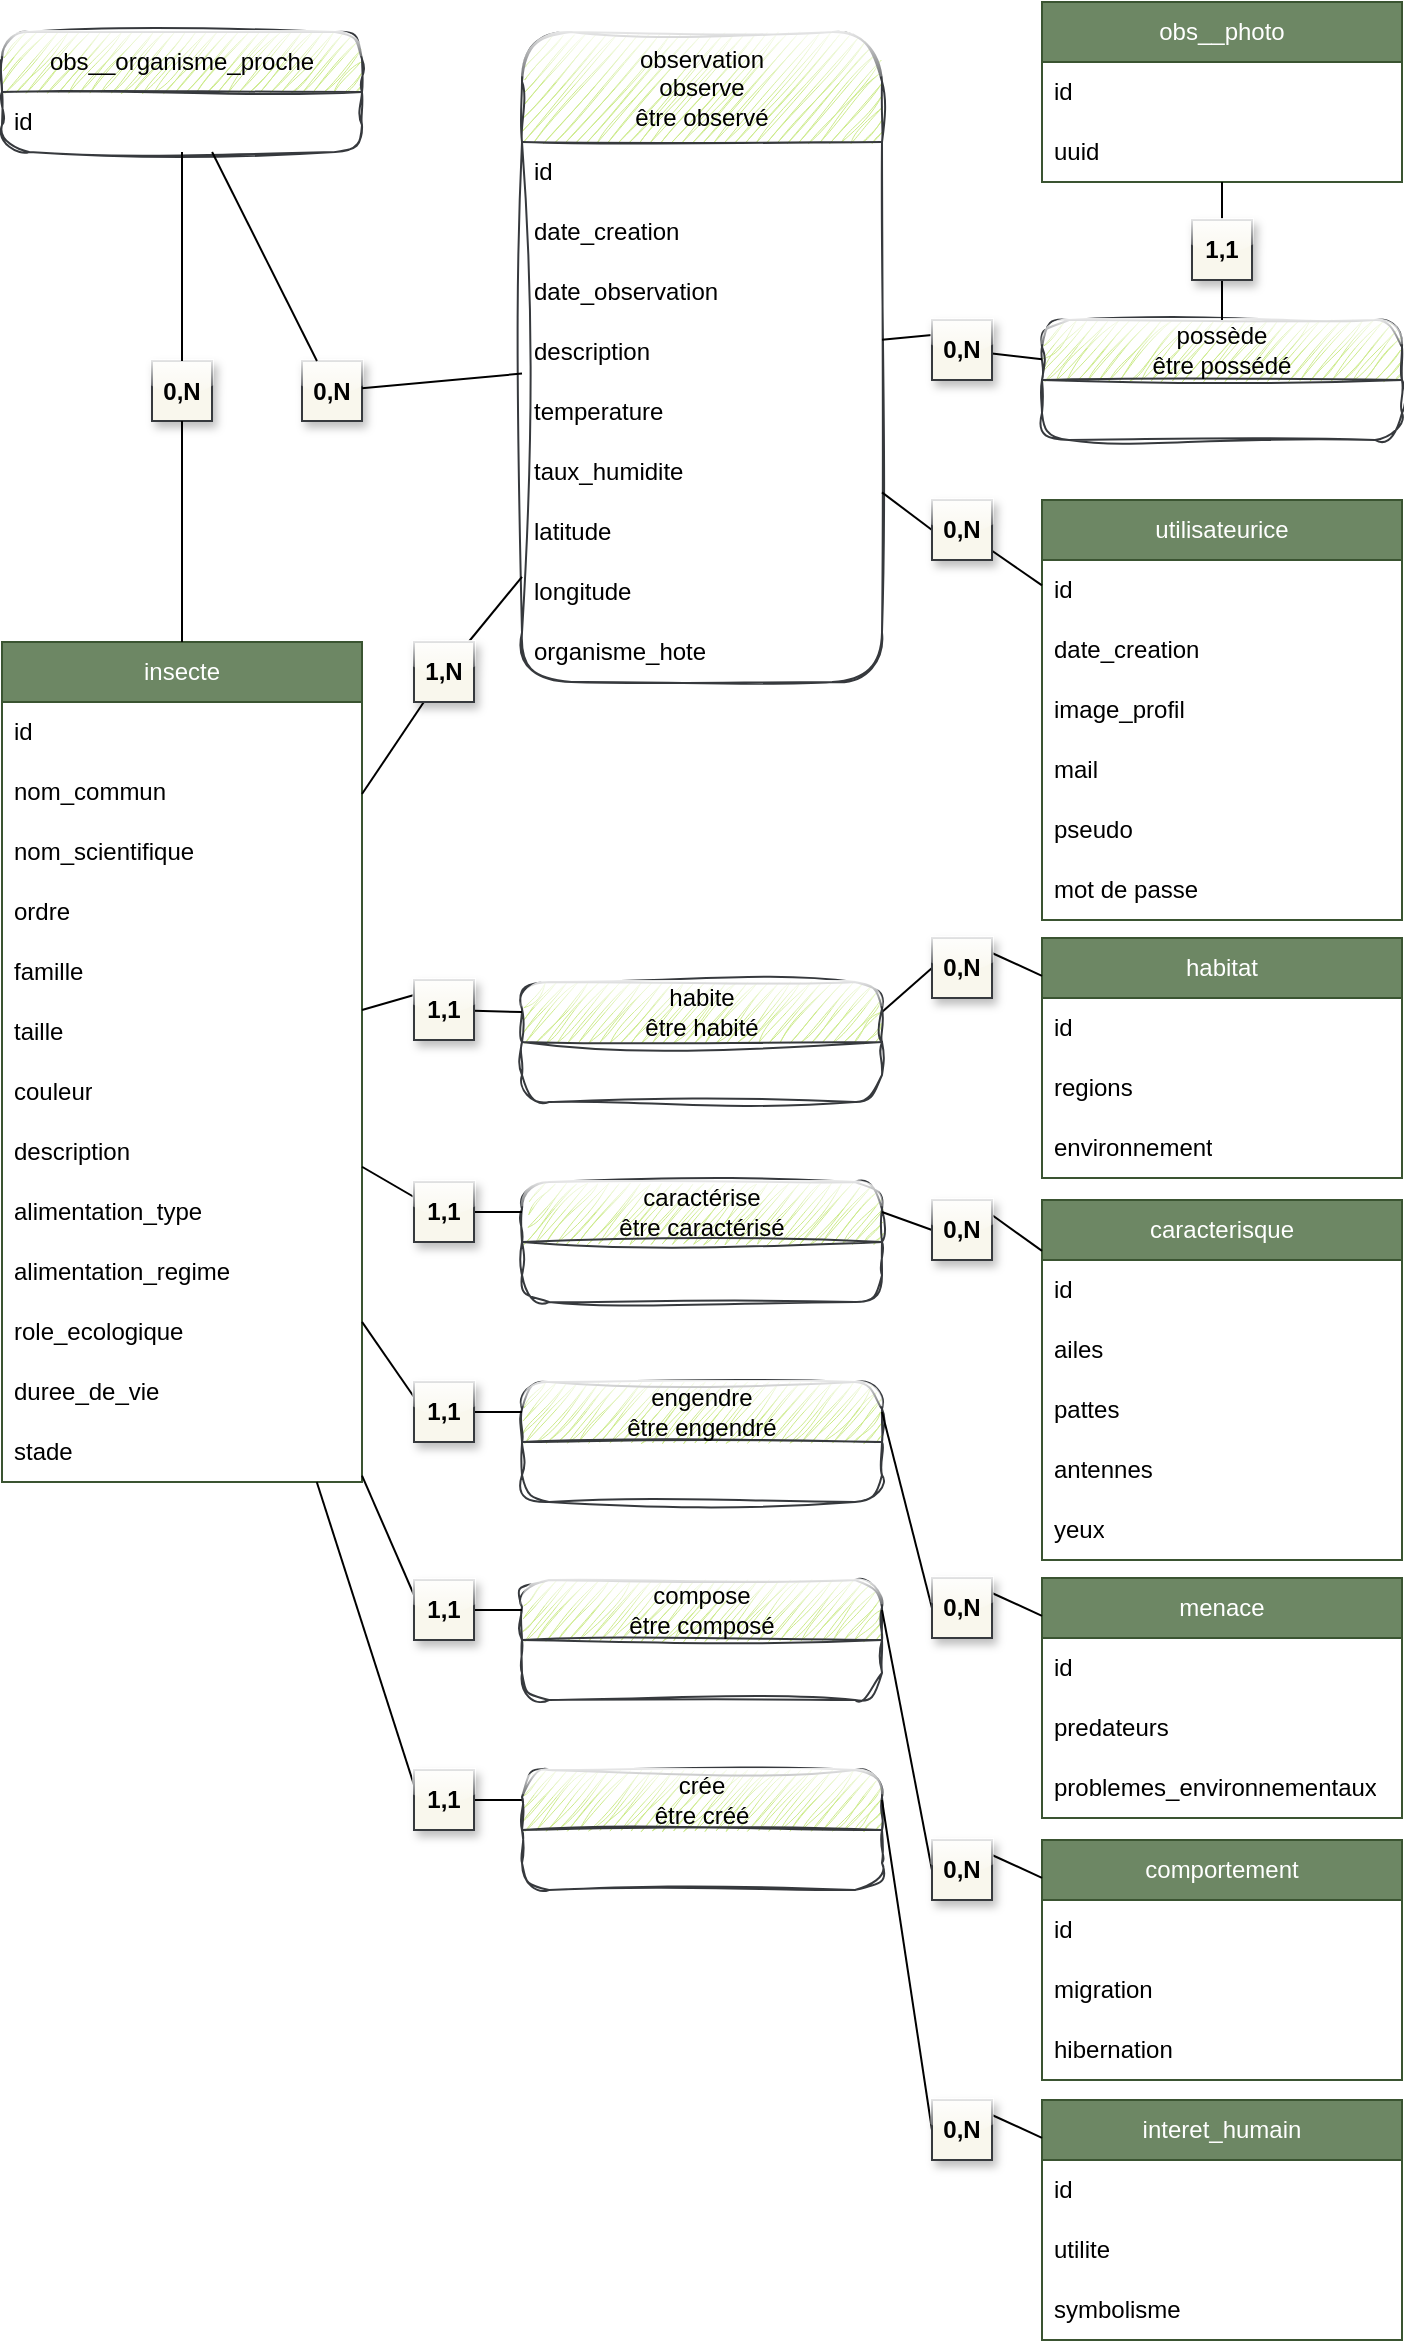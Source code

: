 <mxfile version="24.6.4" type="device" pages="4">
  <diagram id="C5RBs43oDa-KdzZeNtuy" name="MCD">
    <mxGraphModel dx="1434" dy="1992" grid="1" gridSize="10" guides="1" tooltips="1" connect="1" arrows="1" fold="1" page="1" pageScale="1" pageWidth="827" pageHeight="1169" math="0" shadow="0">
      <root>
        <mxCell id="WIyWlLk6GJQsqaUBKTNV-0" />
        <mxCell id="WIyWlLk6GJQsqaUBKTNV-1" parent="WIyWlLk6GJQsqaUBKTNV-0" />
        <mxCell id="XqH-Hx1yyQKgfLsYY9-W-4" value="utilisateurice" style="swimlane;fontStyle=0;childLayout=stackLayout;horizontal=1;startSize=30;horizontalStack=0;resizeParent=1;resizeParentMax=0;resizeLast=0;collapsible=1;marginBottom=0;whiteSpace=wrap;html=1;fillColor=#6d8764;strokeColor=#3A5431;swimlaneFillColor=none;fontColor=#ffffff;" parent="WIyWlLk6GJQsqaUBKTNV-1" vertex="1">
          <mxGeometry x="584" y="-920" width="180" height="210" as="geometry" />
        </mxCell>
        <mxCell id="XqH-Hx1yyQKgfLsYY9-W-18" value="id" style="text;align=left;verticalAlign=middle;spacingLeft=4;spacingRight=4;overflow=hidden;points=[[0,0.5],[1,0.5]];portConstraint=eastwest;rotatable=0;whiteSpace=wrap;html=1;" parent="XqH-Hx1yyQKgfLsYY9-W-4" vertex="1">
          <mxGeometry y="30" width="180" height="30" as="geometry" />
        </mxCell>
        <mxCell id="XqH-Hx1yyQKgfLsYY9-W-22" value="date_creation" style="text;strokeColor=none;fillColor=none;align=left;verticalAlign=middle;spacingLeft=4;spacingRight=4;overflow=hidden;points=[[0,0.5],[1,0.5]];portConstraint=eastwest;rotatable=0;whiteSpace=wrap;html=1;" parent="XqH-Hx1yyQKgfLsYY9-W-4" vertex="1">
          <mxGeometry y="60" width="180" height="30" as="geometry" />
        </mxCell>
        <mxCell id="XqH-Hx1yyQKgfLsYY9-W-21" value="image_profil" style="text;strokeColor=none;fillColor=none;align=left;verticalAlign=middle;spacingLeft=4;spacingRight=4;overflow=hidden;points=[[0,0.5],[1,0.5]];portConstraint=eastwest;rotatable=0;whiteSpace=wrap;html=1;" parent="XqH-Hx1yyQKgfLsYY9-W-4" vertex="1">
          <mxGeometry y="90" width="180" height="30" as="geometry" />
        </mxCell>
        <mxCell id="XqH-Hx1yyQKgfLsYY9-W-20" value="mail" style="text;strokeColor=none;fillColor=none;align=left;verticalAlign=middle;spacingLeft=4;spacingRight=4;overflow=hidden;points=[[0,0.5],[1,0.5]];portConstraint=eastwest;rotatable=0;whiteSpace=wrap;html=1;" parent="XqH-Hx1yyQKgfLsYY9-W-4" vertex="1">
          <mxGeometry y="120" width="180" height="30" as="geometry" />
        </mxCell>
        <mxCell id="XqH-Hx1yyQKgfLsYY9-W-19" value="pseudo" style="text;strokeColor=none;fillColor=none;align=left;verticalAlign=middle;spacingLeft=4;spacingRight=4;overflow=hidden;points=[[0,0.5],[1,0.5]];portConstraint=eastwest;rotatable=0;whiteSpace=wrap;html=1;" parent="XqH-Hx1yyQKgfLsYY9-W-4" vertex="1">
          <mxGeometry y="150" width="180" height="30" as="geometry" />
        </mxCell>
        <mxCell id="sh5u0eZ9CUBRLmIqrZn7-0" value="mot de passe" style="text;strokeColor=none;fillColor=none;align=left;verticalAlign=middle;spacingLeft=4;spacingRight=4;overflow=hidden;points=[[0,0.5],[1,0.5]];portConstraint=eastwest;rotatable=0;whiteSpace=wrap;html=1;" parent="XqH-Hx1yyQKgfLsYY9-W-4" vertex="1">
          <mxGeometry y="180" width="180" height="30" as="geometry" />
        </mxCell>
        <mxCell id="XqH-Hx1yyQKgfLsYY9-W-8" value="&lt;div&gt;observation&lt;/div&gt;&lt;div&gt;observe&lt;/div&gt;&lt;div&gt;être observé&lt;/div&gt;" style="swimlane;fontStyle=0;childLayout=stackLayout;horizontal=1;startSize=55;horizontalStack=0;resizeParent=1;resizeParentMax=0;resizeLast=0;collapsible=1;marginBottom=0;whiteSpace=wrap;html=1;fillColor=#cdeb8b;strokeColor=#36393d;swimlaneFillColor=none;rounded=1;sketch=1;curveFitting=1;jiggle=2;glass=1;" parent="WIyWlLk6GJQsqaUBKTNV-1" vertex="1">
          <mxGeometry x="324" y="-1154" width="180" height="325" as="geometry" />
        </mxCell>
        <mxCell id="XqH-Hx1yyQKgfLsYY9-W-9" value="id" style="text;align=left;verticalAlign=middle;spacingLeft=4;spacingRight=4;overflow=hidden;points=[[0,0.5],[1,0.5]];portConstraint=eastwest;rotatable=0;whiteSpace=wrap;html=1;" parent="XqH-Hx1yyQKgfLsYY9-W-8" vertex="1">
          <mxGeometry y="55" width="180" height="30" as="geometry" />
        </mxCell>
        <mxCell id="XqH-Hx1yyQKgfLsYY9-W-10" value="date_creation" style="text;strokeColor=none;fillColor=none;align=left;verticalAlign=middle;spacingLeft=4;spacingRight=4;overflow=hidden;points=[[0,0.5],[1,0.5]];portConstraint=eastwest;rotatable=0;whiteSpace=wrap;html=1;" parent="XqH-Hx1yyQKgfLsYY9-W-8" vertex="1">
          <mxGeometry y="85" width="180" height="30" as="geometry" />
        </mxCell>
        <mxCell id="XqH-Hx1yyQKgfLsYY9-W-11" value="date_observation" style="text;strokeColor=none;fillColor=none;align=left;verticalAlign=middle;spacingLeft=4;spacingRight=4;overflow=hidden;points=[[0,0.5],[1,0.5]];portConstraint=eastwest;rotatable=0;whiteSpace=wrap;html=1;" parent="XqH-Hx1yyQKgfLsYY9-W-8" vertex="1">
          <mxGeometry y="115" width="180" height="30" as="geometry" />
        </mxCell>
        <mxCell id="XqH-Hx1yyQKgfLsYY9-W-75" value="description" style="text;strokeColor=none;fillColor=none;align=left;verticalAlign=middle;spacingLeft=4;spacingRight=4;overflow=hidden;points=[[0,0.5],[1,0.5]];portConstraint=eastwest;rotatable=0;whiteSpace=wrap;html=1;" parent="XqH-Hx1yyQKgfLsYY9-W-8" vertex="1">
          <mxGeometry y="145" width="180" height="30" as="geometry" />
        </mxCell>
        <mxCell id="XqH-Hx1yyQKgfLsYY9-W-90" value="temperature" style="text;strokeColor=none;fillColor=none;align=left;verticalAlign=middle;spacingLeft=4;spacingRight=4;overflow=hidden;points=[[0,0.5],[1,0.5]];portConstraint=eastwest;rotatable=0;whiteSpace=wrap;html=1;" parent="XqH-Hx1yyQKgfLsYY9-W-8" vertex="1">
          <mxGeometry y="175" width="180" height="30" as="geometry" />
        </mxCell>
        <mxCell id="XqH-Hx1yyQKgfLsYY9-W-93" value="taux_humidite" style="text;strokeColor=none;fillColor=none;align=left;verticalAlign=middle;spacingLeft=4;spacingRight=4;overflow=hidden;points=[[0,0.5],[1,0.5]];portConstraint=eastwest;rotatable=0;whiteSpace=wrap;html=1;" parent="XqH-Hx1yyQKgfLsYY9-W-8" vertex="1">
          <mxGeometry y="205" width="180" height="30" as="geometry" />
        </mxCell>
        <mxCell id="XqH-Hx1yyQKgfLsYY9-W-91" value="latitude" style="text;strokeColor=none;fillColor=none;align=left;verticalAlign=middle;spacingLeft=4;spacingRight=4;overflow=hidden;points=[[0,0.5],[1,0.5]];portConstraint=eastwest;rotatable=0;whiteSpace=wrap;html=1;" parent="XqH-Hx1yyQKgfLsYY9-W-8" vertex="1">
          <mxGeometry y="235" width="180" height="30" as="geometry" />
        </mxCell>
        <mxCell id="XqH-Hx1yyQKgfLsYY9-W-92" value="longitude" style="text;strokeColor=none;fillColor=none;align=left;verticalAlign=middle;spacingLeft=4;spacingRight=4;overflow=hidden;points=[[0,0.5],[1,0.5]];portConstraint=eastwest;rotatable=0;whiteSpace=wrap;html=1;" parent="XqH-Hx1yyQKgfLsYY9-W-8" vertex="1">
          <mxGeometry y="265" width="180" height="30" as="geometry" />
        </mxCell>
        <mxCell id="XqH-Hx1yyQKgfLsYY9-W-94" value="organisme_hote" style="text;strokeColor=none;fillColor=none;align=left;verticalAlign=middle;spacingLeft=4;spacingRight=4;overflow=hidden;points=[[0,0.5],[1,0.5]];portConstraint=eastwest;rotatable=0;whiteSpace=wrap;html=1;" parent="XqH-Hx1yyQKgfLsYY9-W-8" vertex="1">
          <mxGeometry y="295" width="180" height="30" as="geometry" />
        </mxCell>
        <mxCell id="XqH-Hx1yyQKgfLsYY9-W-12" value="insecte" style="swimlane;fontStyle=0;childLayout=stackLayout;horizontal=1;startSize=30;horizontalStack=0;resizeParent=1;resizeParentMax=0;resizeLast=0;collapsible=1;marginBottom=0;whiteSpace=wrap;html=1;fillColor=#6d8764;strokeColor=#3A5431;swimlaneFillColor=none;fontColor=#ffffff;" parent="WIyWlLk6GJQsqaUBKTNV-1" vertex="1">
          <mxGeometry x="64" y="-849" width="180" height="420" as="geometry" />
        </mxCell>
        <mxCell id="XqH-Hx1yyQKgfLsYY9-W-13" value="id" style="text;align=left;verticalAlign=middle;spacingLeft=4;spacingRight=4;overflow=hidden;points=[[0,0.5],[1,0.5]];portConstraint=eastwest;rotatable=0;whiteSpace=wrap;html=1;" parent="XqH-Hx1yyQKgfLsYY9-W-12" vertex="1">
          <mxGeometry y="30" width="180" height="30" as="geometry" />
        </mxCell>
        <mxCell id="XqH-Hx1yyQKgfLsYY9-W-14" value="nom_commun" style="text;strokeColor=none;fillColor=none;align=left;verticalAlign=middle;spacingLeft=4;spacingRight=4;overflow=hidden;points=[[0,0.5],[1,0.5]];portConstraint=eastwest;rotatable=0;whiteSpace=wrap;html=1;" parent="XqH-Hx1yyQKgfLsYY9-W-12" vertex="1">
          <mxGeometry y="60" width="180" height="30" as="geometry" />
        </mxCell>
        <mxCell id="XqH-Hx1yyQKgfLsYY9-W-15" value="nom_scientifique" style="text;strokeColor=none;fillColor=none;align=left;verticalAlign=middle;spacingLeft=4;spacingRight=4;overflow=hidden;points=[[0,0.5],[1,0.5]];portConstraint=eastwest;rotatable=0;whiteSpace=wrap;html=1;" parent="XqH-Hx1yyQKgfLsYY9-W-12" vertex="1">
          <mxGeometry y="90" width="180" height="30" as="geometry" />
        </mxCell>
        <mxCell id="XqH-Hx1yyQKgfLsYY9-W-16" value="ordre" style="text;strokeColor=none;fillColor=none;align=left;verticalAlign=middle;spacingLeft=4;spacingRight=4;overflow=hidden;points=[[0,0.5],[1,0.5]];portConstraint=eastwest;rotatable=0;whiteSpace=wrap;html=1;" parent="XqH-Hx1yyQKgfLsYY9-W-12" vertex="1">
          <mxGeometry y="120" width="180" height="30" as="geometry" />
        </mxCell>
        <mxCell id="XqH-Hx1yyQKgfLsYY9-W-17" value="famille" style="text;strokeColor=none;fillColor=none;align=left;verticalAlign=middle;spacingLeft=4;spacingRight=4;overflow=hidden;points=[[0,0.5],[1,0.5]];portConstraint=eastwest;rotatable=0;whiteSpace=wrap;html=1;" parent="XqH-Hx1yyQKgfLsYY9-W-12" vertex="1">
          <mxGeometry y="150" width="180" height="30" as="geometry" />
        </mxCell>
        <mxCell id="XqH-Hx1yyQKgfLsYY9-W-29" value="taille" style="text;strokeColor=none;fillColor=none;align=left;verticalAlign=middle;spacingLeft=4;spacingRight=4;overflow=hidden;points=[[0,0.5],[1,0.5]];portConstraint=eastwest;rotatable=0;whiteSpace=wrap;html=1;" parent="XqH-Hx1yyQKgfLsYY9-W-12" vertex="1">
          <mxGeometry y="180" width="180" height="30" as="geometry" />
        </mxCell>
        <mxCell id="XqH-Hx1yyQKgfLsYY9-W-23" value="couleur" style="text;strokeColor=none;fillColor=none;align=left;verticalAlign=middle;spacingLeft=4;spacingRight=4;overflow=hidden;points=[[0,0.5],[1,0.5]];portConstraint=eastwest;rotatable=0;whiteSpace=wrap;html=1;" parent="XqH-Hx1yyQKgfLsYY9-W-12" vertex="1">
          <mxGeometry y="210" width="180" height="30" as="geometry" />
        </mxCell>
        <mxCell id="XqH-Hx1yyQKgfLsYY9-W-24" value="description" style="text;strokeColor=none;fillColor=none;align=left;verticalAlign=middle;spacingLeft=4;spacingRight=4;overflow=hidden;points=[[0,0.5],[1,0.5]];portConstraint=eastwest;rotatable=0;whiteSpace=wrap;html=1;" parent="XqH-Hx1yyQKgfLsYY9-W-12" vertex="1">
          <mxGeometry y="240" width="180" height="30" as="geometry" />
        </mxCell>
        <mxCell id="XqH-Hx1yyQKgfLsYY9-W-25" value="alimentation_type" style="text;strokeColor=none;fillColor=none;align=left;verticalAlign=middle;spacingLeft=4;spacingRight=4;overflow=hidden;points=[[0,0.5],[1,0.5]];portConstraint=eastwest;rotatable=0;whiteSpace=wrap;html=1;" parent="XqH-Hx1yyQKgfLsYY9-W-12" vertex="1">
          <mxGeometry y="270" width="180" height="30" as="geometry" />
        </mxCell>
        <mxCell id="XqH-Hx1yyQKgfLsYY9-W-26" value="alimentation_regime" style="text;strokeColor=none;fillColor=none;align=left;verticalAlign=middle;spacingLeft=4;spacingRight=4;overflow=hidden;points=[[0,0.5],[1,0.5]];portConstraint=eastwest;rotatable=0;whiteSpace=wrap;html=1;" parent="XqH-Hx1yyQKgfLsYY9-W-12" vertex="1">
          <mxGeometry y="300" width="180" height="30" as="geometry" />
        </mxCell>
        <mxCell id="XqH-Hx1yyQKgfLsYY9-W-27" value="role_ecologique" style="text;strokeColor=none;fillColor=none;align=left;verticalAlign=middle;spacingLeft=4;spacingRight=4;overflow=hidden;points=[[0,0.5],[1,0.5]];portConstraint=eastwest;rotatable=0;whiteSpace=wrap;html=1;" parent="XqH-Hx1yyQKgfLsYY9-W-12" vertex="1">
          <mxGeometry y="330" width="180" height="30" as="geometry" />
        </mxCell>
        <mxCell id="XqH-Hx1yyQKgfLsYY9-W-28" value="duree_de_vie" style="text;strokeColor=none;fillColor=none;align=left;verticalAlign=middle;spacingLeft=4;spacingRight=4;overflow=hidden;points=[[0,0.5],[1,0.5]];portConstraint=eastwest;rotatable=0;whiteSpace=wrap;html=1;" parent="XqH-Hx1yyQKgfLsYY9-W-12" vertex="1">
          <mxGeometry y="360" width="180" height="30" as="geometry" />
        </mxCell>
        <mxCell id="XqH-Hx1yyQKgfLsYY9-W-38" value="stade" style="text;strokeColor=none;fillColor=none;align=left;verticalAlign=middle;spacingLeft=4;spacingRight=4;overflow=hidden;points=[[0,0.5],[1,0.5]];portConstraint=eastwest;rotatable=0;whiteSpace=wrap;html=1;" parent="XqH-Hx1yyQKgfLsYY9-W-12" vertex="1">
          <mxGeometry y="390" width="180" height="30" as="geometry" />
        </mxCell>
        <mxCell id="XqH-Hx1yyQKgfLsYY9-W-30" value="habitat" style="swimlane;fontStyle=0;childLayout=stackLayout;horizontal=1;startSize=30;horizontalStack=0;resizeParent=1;resizeParentMax=0;resizeLast=0;collapsible=1;marginBottom=0;whiteSpace=wrap;html=1;fillColor=#6d8764;strokeColor=#3A5431;swimlaneFillColor=none;fontColor=#ffffff;" parent="WIyWlLk6GJQsqaUBKTNV-1" vertex="1">
          <mxGeometry x="584" y="-701" width="180" height="120" as="geometry" />
        </mxCell>
        <mxCell id="XqH-Hx1yyQKgfLsYY9-W-31" value="id" style="text;align=left;verticalAlign=middle;spacingLeft=4;spacingRight=4;overflow=hidden;points=[[0,0.5],[1,0.5]];portConstraint=eastwest;rotatable=0;whiteSpace=wrap;html=1;" parent="XqH-Hx1yyQKgfLsYY9-W-30" vertex="1">
          <mxGeometry y="30" width="180" height="30" as="geometry" />
        </mxCell>
        <mxCell id="XqH-Hx1yyQKgfLsYY9-W-32" value="regions" style="text;strokeColor=none;fillColor=none;align=left;verticalAlign=middle;spacingLeft=4;spacingRight=4;overflow=hidden;points=[[0,0.5],[1,0.5]];portConstraint=eastwest;rotatable=0;whiteSpace=wrap;html=1;" parent="XqH-Hx1yyQKgfLsYY9-W-30" vertex="1">
          <mxGeometry y="60" width="180" height="30" as="geometry" />
        </mxCell>
        <mxCell id="XqH-Hx1yyQKgfLsYY9-W-33" value="environnement" style="text;strokeColor=none;fillColor=none;align=left;verticalAlign=middle;spacingLeft=4;spacingRight=4;overflow=hidden;points=[[0,0.5],[1,0.5]];portConstraint=eastwest;rotatable=0;whiteSpace=wrap;html=1;" parent="XqH-Hx1yyQKgfLsYY9-W-30" vertex="1">
          <mxGeometry y="90" width="180" height="30" as="geometry" />
        </mxCell>
        <mxCell id="XqH-Hx1yyQKgfLsYY9-W-40" value="caracterisque" style="swimlane;fontStyle=0;childLayout=stackLayout;horizontal=1;startSize=30;horizontalStack=0;resizeParent=1;resizeParentMax=0;resizeLast=0;collapsible=1;marginBottom=0;whiteSpace=wrap;html=1;fillColor=#6d8764;strokeColor=#3A5431;swimlaneFillColor=none;fontColor=#ffffff;" parent="WIyWlLk6GJQsqaUBKTNV-1" vertex="1">
          <mxGeometry x="584" y="-570" width="180" height="180" as="geometry" />
        </mxCell>
        <mxCell id="XqH-Hx1yyQKgfLsYY9-W-41" value="id" style="text;align=left;verticalAlign=middle;spacingLeft=4;spacingRight=4;overflow=hidden;points=[[0,0.5],[1,0.5]];portConstraint=eastwest;rotatable=0;whiteSpace=wrap;html=1;" parent="XqH-Hx1yyQKgfLsYY9-W-40" vertex="1">
          <mxGeometry y="30" width="180" height="30" as="geometry" />
        </mxCell>
        <mxCell id="XqH-Hx1yyQKgfLsYY9-W-42" value="ailes" style="text;strokeColor=none;fillColor=none;align=left;verticalAlign=middle;spacingLeft=4;spacingRight=4;overflow=hidden;points=[[0,0.5],[1,0.5]];portConstraint=eastwest;rotatable=0;whiteSpace=wrap;html=1;" parent="XqH-Hx1yyQKgfLsYY9-W-40" vertex="1">
          <mxGeometry y="60" width="180" height="30" as="geometry" />
        </mxCell>
        <mxCell id="XqH-Hx1yyQKgfLsYY9-W-43" value="pattes" style="text;strokeColor=none;fillColor=none;align=left;verticalAlign=middle;spacingLeft=4;spacingRight=4;overflow=hidden;points=[[0,0.5],[1,0.5]];portConstraint=eastwest;rotatable=0;whiteSpace=wrap;html=1;" parent="XqH-Hx1yyQKgfLsYY9-W-40" vertex="1">
          <mxGeometry y="90" width="180" height="30" as="geometry" />
        </mxCell>
        <mxCell id="XqH-Hx1yyQKgfLsYY9-W-44" value="antennes" style="text;strokeColor=none;fillColor=none;align=left;verticalAlign=middle;spacingLeft=4;spacingRight=4;overflow=hidden;points=[[0,0.5],[1,0.5]];portConstraint=eastwest;rotatable=0;whiteSpace=wrap;html=1;" parent="XqH-Hx1yyQKgfLsYY9-W-40" vertex="1">
          <mxGeometry y="120" width="180" height="30" as="geometry" />
        </mxCell>
        <mxCell id="XqH-Hx1yyQKgfLsYY9-W-45" value="yeux" style="text;strokeColor=none;fillColor=none;align=left;verticalAlign=middle;spacingLeft=4;spacingRight=4;overflow=hidden;points=[[0,0.5],[1,0.5]];portConstraint=eastwest;rotatable=0;whiteSpace=wrap;html=1;" parent="XqH-Hx1yyQKgfLsYY9-W-40" vertex="1">
          <mxGeometry y="150" width="180" height="30" as="geometry" />
        </mxCell>
        <mxCell id="XqH-Hx1yyQKgfLsYY9-W-46" value="menace" style="swimlane;fontStyle=0;childLayout=stackLayout;horizontal=1;startSize=30;horizontalStack=0;resizeParent=1;resizeParentMax=0;resizeLast=0;collapsible=1;marginBottom=0;whiteSpace=wrap;html=1;fillColor=#6d8764;strokeColor=#3A5431;swimlaneFillColor=none;fontColor=#ffffff;" parent="WIyWlLk6GJQsqaUBKTNV-1" vertex="1">
          <mxGeometry x="584" y="-381" width="180" height="120" as="geometry" />
        </mxCell>
        <mxCell id="XqH-Hx1yyQKgfLsYY9-W-47" value="id" style="text;align=left;verticalAlign=middle;spacingLeft=4;spacingRight=4;overflow=hidden;points=[[0,0.5],[1,0.5]];portConstraint=eastwest;rotatable=0;whiteSpace=wrap;html=1;" parent="XqH-Hx1yyQKgfLsYY9-W-46" vertex="1">
          <mxGeometry y="30" width="180" height="30" as="geometry" />
        </mxCell>
        <mxCell id="XqH-Hx1yyQKgfLsYY9-W-48" value="predateurs" style="text;strokeColor=none;fillColor=none;align=left;verticalAlign=middle;spacingLeft=4;spacingRight=4;overflow=hidden;points=[[0,0.5],[1,0.5]];portConstraint=eastwest;rotatable=0;whiteSpace=wrap;html=1;" parent="XqH-Hx1yyQKgfLsYY9-W-46" vertex="1">
          <mxGeometry y="60" width="180" height="30" as="geometry" />
        </mxCell>
        <mxCell id="XqH-Hx1yyQKgfLsYY9-W-49" value="problemes_environnementaux" style="text;strokeColor=none;fillColor=none;align=left;verticalAlign=middle;spacingLeft=4;spacingRight=4;overflow=hidden;points=[[0,0.5],[1,0.5]];portConstraint=eastwest;rotatable=0;horizontal=1;textShadow=0;whiteSpace=wrap;html=1;" parent="XqH-Hx1yyQKgfLsYY9-W-46" vertex="1">
          <mxGeometry y="90" width="180" height="30" as="geometry" />
        </mxCell>
        <mxCell id="XqH-Hx1yyQKgfLsYY9-W-52" value="comportement" style="swimlane;fontStyle=0;childLayout=stackLayout;horizontal=1;startSize=30;horizontalStack=0;resizeParent=1;resizeParentMax=0;resizeLast=0;collapsible=1;marginBottom=0;whiteSpace=wrap;html=1;fillColor=#6d8764;strokeColor=#3A5431;swimlaneFillColor=none;fontColor=#ffffff;" parent="WIyWlLk6GJQsqaUBKTNV-1" vertex="1">
          <mxGeometry x="584" y="-250" width="180" height="120" as="geometry" />
        </mxCell>
        <mxCell id="XqH-Hx1yyQKgfLsYY9-W-53" value="id" style="text;align=left;verticalAlign=middle;spacingLeft=4;spacingRight=4;overflow=hidden;points=[[0,0.5],[1,0.5]];portConstraint=eastwest;rotatable=0;whiteSpace=wrap;html=1;" parent="XqH-Hx1yyQKgfLsYY9-W-52" vertex="1">
          <mxGeometry y="30" width="180" height="30" as="geometry" />
        </mxCell>
        <mxCell id="XqH-Hx1yyQKgfLsYY9-W-54" value="migration" style="text;strokeColor=none;fillColor=none;align=left;verticalAlign=middle;spacingLeft=4;spacingRight=4;overflow=hidden;points=[[0,0.5],[1,0.5]];portConstraint=eastwest;rotatable=0;whiteSpace=wrap;html=1;" parent="XqH-Hx1yyQKgfLsYY9-W-52" vertex="1">
          <mxGeometry y="60" width="180" height="30" as="geometry" />
        </mxCell>
        <mxCell id="XqH-Hx1yyQKgfLsYY9-W-55" value="hibernation" style="text;strokeColor=none;fillColor=none;align=left;verticalAlign=middle;spacingLeft=4;spacingRight=4;overflow=hidden;points=[[0,0.5],[1,0.5]];portConstraint=eastwest;rotatable=0;whiteSpace=wrap;html=1;" parent="XqH-Hx1yyQKgfLsYY9-W-52" vertex="1">
          <mxGeometry y="90" width="180" height="30" as="geometry" />
        </mxCell>
        <mxCell id="XqH-Hx1yyQKgfLsYY9-W-56" value="interet_humain" style="swimlane;fontStyle=0;childLayout=stackLayout;horizontal=1;startSize=30;horizontalStack=0;resizeParent=1;resizeParentMax=0;resizeLast=0;collapsible=1;marginBottom=0;whiteSpace=wrap;html=1;fillColor=#6d8764;strokeColor=#3A5431;swimlaneFillColor=none;fontColor=#ffffff;" parent="WIyWlLk6GJQsqaUBKTNV-1" vertex="1">
          <mxGeometry x="584" y="-120" width="180" height="120" as="geometry" />
        </mxCell>
        <mxCell id="XqH-Hx1yyQKgfLsYY9-W-57" value="id" style="text;align=left;verticalAlign=middle;spacingLeft=4;spacingRight=4;overflow=hidden;points=[[0,0.5],[1,0.5]];portConstraint=eastwest;rotatable=0;whiteSpace=wrap;html=1;" parent="XqH-Hx1yyQKgfLsYY9-W-56" vertex="1">
          <mxGeometry y="30" width="180" height="30" as="geometry" />
        </mxCell>
        <mxCell id="XqH-Hx1yyQKgfLsYY9-W-58" value="utilite" style="text;strokeColor=none;fillColor=none;align=left;verticalAlign=middle;spacingLeft=4;spacingRight=4;overflow=hidden;points=[[0,0.5],[1,0.5]];portConstraint=eastwest;rotatable=0;whiteSpace=wrap;html=1;" parent="XqH-Hx1yyQKgfLsYY9-W-56" vertex="1">
          <mxGeometry y="60" width="180" height="30" as="geometry" />
        </mxCell>
        <mxCell id="XqH-Hx1yyQKgfLsYY9-W-59" value="symbolisme" style="text;strokeColor=none;fillColor=none;align=left;verticalAlign=middle;spacingLeft=4;spacingRight=4;overflow=hidden;points=[[0,0.5],[1,0.5]];portConstraint=eastwest;rotatable=0;whiteSpace=wrap;html=1;" parent="XqH-Hx1yyQKgfLsYY9-W-56" vertex="1">
          <mxGeometry y="90" width="180" height="30" as="geometry" />
        </mxCell>
        <mxCell id="XqH-Hx1yyQKgfLsYY9-W-60" value="" style="endArrow=none;html=1;rounded=0;entryX=0;entryY=0.25;entryDx=0;entryDy=0;" parent="WIyWlLk6GJQsqaUBKTNV-1" source="X2YAub8K0fAlj21YiTJj-38" target="ZL7UbD4Tm4_8qg5YTsZL-42" edge="1">
          <mxGeometry width="50" height="50" relative="1" as="geometry">
            <mxPoint x="34.0" y="-439" as="sourcePoint" />
            <mxPoint x="-266" y="-289" as="targetPoint" />
          </mxGeometry>
        </mxCell>
        <mxCell id="XqH-Hx1yyQKgfLsYY9-W-61" value="" style="endArrow=none;html=1;rounded=0;exitX=0;exitY=0.25;exitDx=0;exitDy=0;" parent="WIyWlLk6GJQsqaUBKTNV-1" source="X2YAub8K0fAlj21YiTJj-34" target="XqH-Hx1yyQKgfLsYY9-W-12" edge="1">
          <mxGeometry width="50" height="50" relative="1" as="geometry">
            <mxPoint x="-306" y="-439" as="sourcePoint" />
            <mxPoint x="34.0" y="-439" as="targetPoint" />
          </mxGeometry>
        </mxCell>
        <mxCell id="XqH-Hx1yyQKgfLsYY9-W-62" value="" style="endArrow=none;html=1;rounded=0;exitX=0;exitY=0.25;exitDx=0;exitDy=0;" parent="WIyWlLk6GJQsqaUBKTNV-1" source="X2YAub8K0fAlj21YiTJj-37" target="XqH-Hx1yyQKgfLsYY9-W-12" edge="1">
          <mxGeometry width="50" height="50" relative="1" as="geometry">
            <mxPoint x="-296" y="-359" as="sourcePoint" />
            <mxPoint x="34.0" y="-439" as="targetPoint" />
          </mxGeometry>
        </mxCell>
        <mxCell id="XqH-Hx1yyQKgfLsYY9-W-63" value="" style="endArrow=none;html=1;rounded=0;" parent="WIyWlLk6GJQsqaUBKTNV-1" source="X2YAub8K0fAlj21YiTJj-2" target="XqH-Hx1yyQKgfLsYY9-W-8" edge="1">
          <mxGeometry width="50" height="50" relative="1" as="geometry">
            <mxPoint x="14" y="-668.26" as="sourcePoint" />
            <mxPoint x="323.5" y="-809" as="targetPoint" />
          </mxGeometry>
        </mxCell>
        <mxCell id="XqH-Hx1yyQKgfLsYY9-W-67" value="" style="endArrow=none;html=1;rounded=0;exitX=0;exitY=0.25;exitDx=0;exitDy=0;" parent="WIyWlLk6GJQsqaUBKTNV-1" source="X2YAub8K0fAlj21YiTJj-19" target="XqH-Hx1yyQKgfLsYY9-W-12" edge="1">
          <mxGeometry width="50" height="50" relative="1" as="geometry">
            <mxPoint x="-296" y="-783.999" as="sourcePoint" />
            <mxPoint x="34.0" y="-439" as="targetPoint" />
          </mxGeometry>
        </mxCell>
        <mxCell id="XqH-Hx1yyQKgfLsYY9-W-68" value="" style="endArrow=none;html=1;rounded=0;exitX=0;exitY=0.5;exitDx=0;exitDy=0;entryX=1;entryY=0.25;entryDx=0;entryDy=0;" parent="WIyWlLk6GJQsqaUBKTNV-1" source="X2YAub8K0fAlj21YiTJj-15" target="ZL7UbD4Tm4_8qg5YTsZL-4" edge="1">
          <mxGeometry width="50" height="50" relative="1" as="geometry">
            <mxPoint x="-303.25" y="-801.174" as="sourcePoint" />
            <mxPoint x="506.75" y="-569" as="targetPoint" />
          </mxGeometry>
        </mxCell>
        <mxCell id="XqH-Hx1yyQKgfLsYY9-W-70" value="" style="endArrow=none;html=1;rounded=0;exitX=0;exitY=0.5;exitDx=0;exitDy=0;" parent="WIyWlLk6GJQsqaUBKTNV-1" source="X2YAub8K0fAlj21YiTJj-4" target="XqH-Hx1yyQKgfLsYY9-W-8" edge="1">
          <mxGeometry width="50" height="50" relative="1" as="geometry">
            <mxPoint x="583.5" y="-938.85" as="sourcePoint" />
            <mxPoint x="503.5" y="-839" as="targetPoint" />
          </mxGeometry>
        </mxCell>
        <mxCell id="ZL7UbD4Tm4_8qg5YTsZL-4" value="habite&lt;div&gt;être habité&lt;/div&gt;" style="swimlane;fontStyle=0;childLayout=stackLayout;horizontal=1;startSize=30;horizontalStack=0;resizeParent=1;resizeParentMax=0;resizeLast=0;collapsible=1;marginBottom=0;whiteSpace=wrap;html=1;fillColor=#cdeb8b;strokeColor=#36393d;swimlaneFillColor=none;rounded=1;sketch=1;curveFitting=1;jiggle=2;glass=1;" parent="WIyWlLk6GJQsqaUBKTNV-1" vertex="1">
          <mxGeometry x="324" y="-679" width="180" height="60" as="geometry" />
        </mxCell>
        <mxCell id="ZL7UbD4Tm4_8qg5YTsZL-9" value="" style="endArrow=none;html=1;rounded=0;exitX=0;exitY=0.25;exitDx=0;exitDy=0;" parent="WIyWlLk6GJQsqaUBKTNV-1" source="X2YAub8K0fAlj21YiTJj-10" target="XqH-Hx1yyQKgfLsYY9-W-12" edge="1">
          <mxGeometry width="50" height="50" relative="1" as="geometry">
            <mxPoint x="-496" y="-904.43" as="sourcePoint" />
            <mxPoint x="34.0" y="-439" as="targetPoint" />
          </mxGeometry>
        </mxCell>
        <mxCell id="ZL7UbD4Tm4_8qg5YTsZL-28" value="caractérise&lt;div&gt;être caractérisé&lt;/div&gt;" style="swimlane;fontStyle=0;childLayout=stackLayout;horizontal=1;startSize=30;horizontalStack=0;resizeParent=1;resizeParentMax=0;resizeLast=0;collapsible=1;marginBottom=0;whiteSpace=wrap;html=1;fillColor=#cdeb8b;strokeColor=#36393d;swimlaneFillColor=none;rounded=1;sketch=1;curveFitting=1;jiggle=2;glass=1;" parent="WIyWlLk6GJQsqaUBKTNV-1" vertex="1">
          <mxGeometry x="324" y="-579" width="180" height="60" as="geometry" />
        </mxCell>
        <mxCell id="ZL7UbD4Tm4_8qg5YTsZL-29" value="" style="endArrow=none;html=1;rounded=0;entryX=1;entryY=0.25;entryDx=0;entryDy=0;exitX=0;exitY=0.5;exitDx=0;exitDy=0;" parent="WIyWlLk6GJQsqaUBKTNV-1" source="X2YAub8K0fAlj21YiTJj-30" target="ZL7UbD4Tm4_8qg5YTsZL-28" edge="1">
          <mxGeometry width="50" height="50" relative="1" as="geometry">
            <mxPoint x="604" y="-249" as="sourcePoint" />
            <mxPoint x="586.75" y="-279" as="targetPoint" />
          </mxGeometry>
        </mxCell>
        <mxCell id="ZL7UbD4Tm4_8qg5YTsZL-36" value="engendre&lt;div&gt;être engendré&lt;/div&gt;" style="swimlane;fontStyle=0;childLayout=stackLayout;horizontal=1;startSize=30;horizontalStack=0;resizeParent=1;resizeParentMax=0;resizeLast=0;collapsible=1;marginBottom=0;whiteSpace=wrap;html=1;fillColor=#cdeb8b;strokeColor=#36393d;swimlaneFillColor=none;rounded=1;sketch=1;curveFitting=1;jiggle=2;glass=1;" parent="WIyWlLk6GJQsqaUBKTNV-1" vertex="1">
          <mxGeometry x="324" y="-479" width="180" height="60" as="geometry" />
        </mxCell>
        <mxCell id="ZL7UbD4Tm4_8qg5YTsZL-39" value="compose&lt;div&gt;être composé&lt;/div&gt;" style="swimlane;fontStyle=0;childLayout=stackLayout;horizontal=1;startSize=30;horizontalStack=0;resizeParent=1;resizeParentMax=0;resizeLast=0;collapsible=1;marginBottom=0;whiteSpace=wrap;html=1;fillColor=#cdeb8b;strokeColor=#36393d;swimlaneFillColor=none;rounded=1;sketch=1;curveFitting=1;jiggle=2;glass=1;" parent="WIyWlLk6GJQsqaUBKTNV-1" vertex="1">
          <mxGeometry x="324" y="-380" width="180" height="60" as="geometry" />
        </mxCell>
        <mxCell id="ZL7UbD4Tm4_8qg5YTsZL-42" value="crée&lt;div&gt;être créé&lt;/div&gt;" style="swimlane;fontStyle=0;childLayout=stackLayout;horizontal=1;startSize=30;horizontalStack=0;resizeParent=1;resizeParentMax=0;resizeLast=0;collapsible=1;marginBottom=0;whiteSpace=wrap;html=1;fillColor=#cdeb8b;strokeColor=#36393d;swimlaneFillColor=none;rounded=1;sketch=1;curveFitting=1;jiggle=2;glass=1;" parent="WIyWlLk6GJQsqaUBKTNV-1" vertex="1">
          <mxGeometry x="324" y="-285" width="180" height="60" as="geometry" />
        </mxCell>
        <mxCell id="ZL7UbD4Tm4_8qg5YTsZL-45" value="" style="endArrow=none;html=1;rounded=0;entryX=1;entryY=0.25;entryDx=0;entryDy=0;exitX=0;exitY=0.5;exitDx=0;exitDy=0;" parent="WIyWlLk6GJQsqaUBKTNV-1" source="X2YAub8K0fAlj21YiTJj-31" target="ZL7UbD4Tm4_8qg5YTsZL-36" edge="1">
          <mxGeometry width="50" height="50" relative="1" as="geometry">
            <mxPoint x="-683.25" y="-379" as="sourcePoint" />
            <mxPoint x="-613.25" y="-269" as="targetPoint" />
          </mxGeometry>
        </mxCell>
        <mxCell id="ZL7UbD4Tm4_8qg5YTsZL-46" value="" style="endArrow=none;html=1;rounded=0;entryX=1;entryY=0.25;entryDx=0;entryDy=0;exitX=0;exitY=0.5;exitDx=0;exitDy=0;" parent="WIyWlLk6GJQsqaUBKTNV-1" source="X2YAub8K0fAlj21YiTJj-32" target="ZL7UbD4Tm4_8qg5YTsZL-39" edge="1">
          <mxGeometry width="50" height="50" relative="1" as="geometry">
            <mxPoint x="-723.25" y="-209" as="sourcePoint" />
            <mxPoint x="-613.25" y="-169" as="targetPoint" />
          </mxGeometry>
        </mxCell>
        <mxCell id="ZL7UbD4Tm4_8qg5YTsZL-47" value="" style="endArrow=none;html=1;rounded=0;entryX=1;entryY=0.25;entryDx=0;entryDy=0;exitX=0;exitY=0.5;exitDx=0;exitDy=0;" parent="WIyWlLk6GJQsqaUBKTNV-1" source="X2YAub8K0fAlj21YiTJj-33" target="ZL7UbD4Tm4_8qg5YTsZL-42" edge="1">
          <mxGeometry width="50" height="50" relative="1" as="geometry">
            <mxPoint x="-683.25" y="31" as="sourcePoint" />
            <mxPoint x="-613.25" y="-49" as="targetPoint" />
          </mxGeometry>
        </mxCell>
        <mxCell id="sh5u0eZ9CUBRLmIqrZn7-30" value="obs__photo" style="swimlane;fontStyle=0;childLayout=stackLayout;horizontal=1;startSize=30;horizontalStack=0;resizeParent=1;resizeParentMax=0;resizeLast=0;collapsible=1;marginBottom=0;whiteSpace=wrap;html=1;fillColor=#6d8764;strokeColor=#3A5431;swimlaneFillColor=none;fontColor=#ffffff;" parent="WIyWlLk6GJQsqaUBKTNV-1" vertex="1">
          <mxGeometry x="584" y="-1169" width="180" height="90" as="geometry" />
        </mxCell>
        <mxCell id="sh5u0eZ9CUBRLmIqrZn7-31" value="id" style="text;align=left;verticalAlign=middle;spacingLeft=4;spacingRight=4;overflow=hidden;points=[[0,0.5],[1,0.5]];portConstraint=eastwest;rotatable=0;whiteSpace=wrap;html=1;" parent="sh5u0eZ9CUBRLmIqrZn7-30" vertex="1">
          <mxGeometry y="30" width="180" height="30" as="geometry" />
        </mxCell>
        <mxCell id="sh5u0eZ9CUBRLmIqrZn7-32" value="uuid" style="text;strokeColor=none;fillColor=none;align=left;verticalAlign=middle;spacingLeft=4;spacingRight=4;overflow=hidden;points=[[0,0.5],[1,0.5]];portConstraint=eastwest;rotatable=0;whiteSpace=wrap;html=1;" parent="sh5u0eZ9CUBRLmIqrZn7-30" vertex="1">
          <mxGeometry y="60" width="180" height="30" as="geometry" />
        </mxCell>
        <mxCell id="sh5u0eZ9CUBRLmIqrZn7-38" value="" style="endArrow=none;html=1;rounded=0;exitX=0;exitY=0.25;exitDx=0;exitDy=0;" parent="WIyWlLk6GJQsqaUBKTNV-1" source="sh5u0eZ9CUBRLmIqrZn7-37" target="XqH-Hx1yyQKgfLsYY9-W-8" edge="1">
          <mxGeometry width="50" height="50" relative="1" as="geometry">
            <mxPoint x="594" y="-1359" as="sourcePoint" />
            <mxPoint x="524" y="-1139" as="targetPoint" />
          </mxGeometry>
        </mxCell>
        <mxCell id="sh5u0eZ9CUBRLmIqrZn7-40" value="&lt;div&gt;possède&lt;/div&gt;&lt;div&gt;être possédé&lt;/div&gt;" style="swimlane;fontStyle=0;childLayout=stackLayout;horizontal=1;startSize=30;horizontalStack=0;resizeParent=1;resizeParentMax=0;resizeLast=0;collapsible=1;marginBottom=0;whiteSpace=wrap;html=1;fillColor=#cdeb8b;strokeColor=#36393d;swimlaneFillColor=none;rounded=1;shadow=0;sketch=1;curveFitting=1;jiggle=2;glass=1;gradientColor=none;" parent="WIyWlLk6GJQsqaUBKTNV-1" vertex="1">
          <mxGeometry x="584" y="-1010" width="180" height="60" as="geometry" />
        </mxCell>
        <mxCell id="sh5u0eZ9CUBRLmIqrZn7-43" value="" style="endArrow=none;html=1;rounded=0;" parent="WIyWlLk6GJQsqaUBKTNV-1" source="sh5u0eZ9CUBRLmIqrZn7-44" target="sh5u0eZ9CUBRLmIqrZn7-40" edge="1">
          <mxGeometry width="50" height="50" relative="1" as="geometry">
            <mxPoint x="674" y="-1000.5" as="sourcePoint" />
            <mxPoint x="754.5" y="-1129.5" as="targetPoint" />
          </mxGeometry>
        </mxCell>
        <mxCell id="OuXkJRCwFxnnpVLkt0-F-1" value="" style="endArrow=none;html=1;rounded=0;entryX=1;entryY=0.25;entryDx=0;entryDy=0;" parent="WIyWlLk6GJQsqaUBKTNV-1" source="XqH-Hx1yyQKgfLsYY9-W-56" target="X2YAub8K0fAlj21YiTJj-33" edge="1">
          <mxGeometry width="50" height="50" relative="1" as="geometry">
            <mxPoint x="584" y="-49" as="sourcePoint" />
            <mxPoint x="504" y="-229" as="targetPoint" />
          </mxGeometry>
        </mxCell>
        <mxCell id="X2YAub8K0fAlj21YiTJj-33" value="0,N" style="text;html=1;align=center;verticalAlign=middle;whiteSpace=wrap;rounded=0;fontStyle=1;fillColor=#f9f7ed;strokeColor=#36393d;glass=1;shadow=1;" parent="WIyWlLk6GJQsqaUBKTNV-1" vertex="1">
          <mxGeometry x="529" y="-120" width="30" height="30" as="geometry" />
        </mxCell>
        <mxCell id="OuXkJRCwFxnnpVLkt0-F-2" value="" style="endArrow=none;html=1;rounded=0;entryX=1;entryY=0.25;entryDx=0;entryDy=0;" parent="WIyWlLk6GJQsqaUBKTNV-1" source="XqH-Hx1yyQKgfLsYY9-W-52" target="X2YAub8K0fAlj21YiTJj-32" edge="1">
          <mxGeometry width="50" height="50" relative="1" as="geometry">
            <mxPoint x="584" y="-189" as="sourcePoint" />
            <mxPoint x="504" y="-319" as="targetPoint" />
          </mxGeometry>
        </mxCell>
        <mxCell id="X2YAub8K0fAlj21YiTJj-32" value="0,N" style="text;html=1;align=center;verticalAlign=middle;whiteSpace=wrap;rounded=0;fontStyle=1;fillColor=#f9f7ed;strokeColor=#36393d;glass=1;shadow=1;" parent="WIyWlLk6GJQsqaUBKTNV-1" vertex="1">
          <mxGeometry x="529" y="-250" width="30" height="30" as="geometry" />
        </mxCell>
        <mxCell id="OuXkJRCwFxnnpVLkt0-F-3" value="" style="endArrow=none;html=1;rounded=0;entryX=1;entryY=0.25;entryDx=0;entryDy=0;" parent="WIyWlLk6GJQsqaUBKTNV-1" source="XqH-Hx1yyQKgfLsYY9-W-46" target="X2YAub8K0fAlj21YiTJj-31" edge="1">
          <mxGeometry width="50" height="50" relative="1" as="geometry">
            <mxPoint x="584" y="-329" as="sourcePoint" />
            <mxPoint x="504" y="-409" as="targetPoint" />
          </mxGeometry>
        </mxCell>
        <mxCell id="X2YAub8K0fAlj21YiTJj-31" value="0,N" style="text;html=1;align=center;verticalAlign=middle;whiteSpace=wrap;rounded=0;fontStyle=1;fillColor=#f9f7ed;strokeColor=#36393d;glass=1;shadow=1;" parent="WIyWlLk6GJQsqaUBKTNV-1" vertex="1">
          <mxGeometry x="529" y="-381" width="30" height="30" as="geometry" />
        </mxCell>
        <mxCell id="OuXkJRCwFxnnpVLkt0-F-4" value="" style="endArrow=none;html=1;rounded=0;entryX=1;entryY=0.25;entryDx=0;entryDy=0;" parent="WIyWlLk6GJQsqaUBKTNV-1" source="XqH-Hx1yyQKgfLsYY9-W-40" target="X2YAub8K0fAlj21YiTJj-30" edge="1">
          <mxGeometry width="50" height="50" relative="1" as="geometry">
            <mxPoint x="584" y="-529" as="sourcePoint" />
            <mxPoint x="504" y="-499" as="targetPoint" />
          </mxGeometry>
        </mxCell>
        <mxCell id="X2YAub8K0fAlj21YiTJj-30" value="0,N" style="text;html=1;align=center;verticalAlign=middle;whiteSpace=wrap;rounded=0;fontStyle=1;fillColor=#f9f7ed;strokeColor=#36393d;glass=1;shadow=1;" parent="WIyWlLk6GJQsqaUBKTNV-1" vertex="1">
          <mxGeometry x="529" y="-570" width="30" height="30" as="geometry" />
        </mxCell>
        <mxCell id="OuXkJRCwFxnnpVLkt0-F-5" value="" style="endArrow=none;html=1;rounded=0;entryX=1;entryY=0.25;entryDx=0;entryDy=0;" parent="WIyWlLk6GJQsqaUBKTNV-1" source="XqH-Hx1yyQKgfLsYY9-W-30" target="X2YAub8K0fAlj21YiTJj-15" edge="1">
          <mxGeometry width="50" height="50" relative="1" as="geometry">
            <mxPoint x="584" y="-669" as="sourcePoint" />
            <mxPoint x="504" y="-589" as="targetPoint" />
          </mxGeometry>
        </mxCell>
        <mxCell id="X2YAub8K0fAlj21YiTJj-15" value="0,N" style="text;html=1;align=center;verticalAlign=middle;whiteSpace=wrap;rounded=0;fontStyle=1;fillColor=#f9f7ed;strokeColor=#36393d;glass=1;shadow=1;" parent="WIyWlLk6GJQsqaUBKTNV-1" vertex="1">
          <mxGeometry x="529" y="-701" width="30" height="30" as="geometry" />
        </mxCell>
        <mxCell id="OuXkJRCwFxnnpVLkt0-F-6" value="" style="endArrow=none;html=1;rounded=0;entryX=0;entryY=0.25;entryDx=0;entryDy=0;" parent="WIyWlLk6GJQsqaUBKTNV-1" source="XqH-Hx1yyQKgfLsYY9-W-12" target="X2YAub8K0fAlj21YiTJj-38" edge="1">
          <mxGeometry width="50" height="50" relative="1" as="geometry">
            <mxPoint x="242" y="-429" as="sourcePoint" />
            <mxPoint x="324" y="-234" as="targetPoint" />
          </mxGeometry>
        </mxCell>
        <mxCell id="X2YAub8K0fAlj21YiTJj-38" value="1,1" style="text;html=1;align=center;verticalAlign=middle;whiteSpace=wrap;rounded=0;fontStyle=1;fillColor=#f9f7ed;strokeColor=#36393d;rotation=0;glass=1;shadow=1;" parent="WIyWlLk6GJQsqaUBKTNV-1" vertex="1">
          <mxGeometry x="270" y="-285" width="30" height="30" as="geometry" />
        </mxCell>
        <mxCell id="OuXkJRCwFxnnpVLkt0-F-7" value="" style="endArrow=none;html=1;rounded=0;exitX=0;exitY=0.25;exitDx=0;exitDy=0;" parent="WIyWlLk6GJQsqaUBKTNV-1" source="ZL7UbD4Tm4_8qg5YTsZL-39" target="X2YAub8K0fAlj21YiTJj-37" edge="1">
          <mxGeometry width="50" height="50" relative="1" as="geometry">
            <mxPoint x="324" y="-324" as="sourcePoint" />
            <mxPoint x="244" y="-472" as="targetPoint" />
          </mxGeometry>
        </mxCell>
        <mxCell id="X2YAub8K0fAlj21YiTJj-37" value="1,1" style="text;html=1;align=center;verticalAlign=middle;whiteSpace=wrap;rounded=0;fontStyle=1;fillColor=#f9f7ed;strokeColor=#36393d;rotation=0;glass=1;shadow=1;" parent="WIyWlLk6GJQsqaUBKTNV-1" vertex="1">
          <mxGeometry x="270" y="-380" width="30" height="30" as="geometry" />
        </mxCell>
        <mxCell id="OuXkJRCwFxnnpVLkt0-F-8" value="" style="endArrow=none;html=1;rounded=0;exitX=0;exitY=0.25;exitDx=0;exitDy=0;" parent="WIyWlLk6GJQsqaUBKTNV-1" source="ZL7UbD4Tm4_8qg5YTsZL-36" target="X2YAub8K0fAlj21YiTJj-34" edge="1">
          <mxGeometry width="50" height="50" relative="1" as="geometry">
            <mxPoint x="324" y="-414" as="sourcePoint" />
            <mxPoint x="244" y="-520" as="targetPoint" />
          </mxGeometry>
        </mxCell>
        <mxCell id="X2YAub8K0fAlj21YiTJj-34" value="1,1" style="text;html=1;align=center;verticalAlign=middle;whiteSpace=wrap;rounded=0;fontStyle=1;fillColor=#f9f7ed;strokeColor=#36393d;rotation=0;glass=1;shadow=1;" parent="WIyWlLk6GJQsqaUBKTNV-1" vertex="1">
          <mxGeometry x="270" y="-479" width="30" height="30" as="geometry" />
        </mxCell>
        <mxCell id="OuXkJRCwFxnnpVLkt0-F-9" value="" style="endArrow=none;html=1;rounded=0;exitX=0;exitY=0.25;exitDx=0;exitDy=0;" parent="WIyWlLk6GJQsqaUBKTNV-1" source="ZL7UbD4Tm4_8qg5YTsZL-28" target="X2YAub8K0fAlj21YiTJj-19" edge="1">
          <mxGeometry width="50" height="50" relative="1" as="geometry">
            <mxPoint x="324" y="-504" as="sourcePoint" />
            <mxPoint x="244" y="-567" as="targetPoint" />
          </mxGeometry>
        </mxCell>
        <mxCell id="X2YAub8K0fAlj21YiTJj-19" value="1,1" style="text;html=1;align=center;verticalAlign=middle;whiteSpace=wrap;rounded=0;fontStyle=1;fillColor=#f9f7ed;strokeColor=#36393d;rotation=0;glass=1;shadow=1;" parent="WIyWlLk6GJQsqaUBKTNV-1" vertex="1">
          <mxGeometry x="270" y="-579" width="30" height="30" as="geometry" />
        </mxCell>
        <mxCell id="OuXkJRCwFxnnpVLkt0-F-10" value="" style="endArrow=none;html=1;rounded=0;exitX=0;exitY=0.25;exitDx=0;exitDy=0;" parent="WIyWlLk6GJQsqaUBKTNV-1" source="ZL7UbD4Tm4_8qg5YTsZL-4" target="X2YAub8K0fAlj21YiTJj-10" edge="1">
          <mxGeometry width="50" height="50" relative="1" as="geometry">
            <mxPoint x="324" y="-594" as="sourcePoint" />
            <mxPoint x="244" y="-615" as="targetPoint" />
          </mxGeometry>
        </mxCell>
        <mxCell id="X2YAub8K0fAlj21YiTJj-10" value="1,1" style="text;html=1;align=center;verticalAlign=middle;whiteSpace=wrap;rounded=0;fontStyle=1;fillColor=#f9f7ed;strokeColor=#36393d;rotation=0;glass=1;shadow=1;" parent="WIyWlLk6GJQsqaUBKTNV-1" vertex="1">
          <mxGeometry x="270" y="-680" width="30" height="30" as="geometry" />
        </mxCell>
        <mxCell id="OuXkJRCwFxnnpVLkt0-F-11" value="" style="endArrow=none;html=1;rounded=0;" parent="WIyWlLk6GJQsqaUBKTNV-1" source="XqH-Hx1yyQKgfLsYY9-W-12" target="X2YAub8K0fAlj21YiTJj-2" edge="1">
          <mxGeometry width="50" height="50" relative="1" as="geometry">
            <mxPoint x="244" y="-706" as="sourcePoint" />
            <mxPoint x="324" y="-765" as="targetPoint" />
          </mxGeometry>
        </mxCell>
        <mxCell id="X2YAub8K0fAlj21YiTJj-2" value="1,N" style="text;html=1;align=center;verticalAlign=middle;whiteSpace=wrap;rounded=0;fontStyle=1;fillColor=#f9f7ed;strokeColor=#36393d;glass=1;shadow=1;" parent="WIyWlLk6GJQsqaUBKTNV-1" vertex="1">
          <mxGeometry x="270" y="-849" width="30" height="30" as="geometry" />
        </mxCell>
        <mxCell id="OuXkJRCwFxnnpVLkt0-F-12" value="" style="endArrow=none;html=1;rounded=0;" parent="WIyWlLk6GJQsqaUBKTNV-1" source="XqH-Hx1yyQKgfLsYY9-W-4" target="X2YAub8K0fAlj21YiTJj-4" edge="1">
          <mxGeometry width="50" height="50" relative="1" as="geometry">
            <mxPoint x="584" y="-899" as="sourcePoint" />
            <mxPoint x="503" y="-865" as="targetPoint" />
          </mxGeometry>
        </mxCell>
        <mxCell id="X2YAub8K0fAlj21YiTJj-4" value="0,N" style="text;html=1;align=center;verticalAlign=middle;whiteSpace=wrap;rounded=0;fontStyle=1;fillColor=#f9f7ed;strokeColor=#36393d;glass=1;shadow=1;" parent="WIyWlLk6GJQsqaUBKTNV-1" vertex="1">
          <mxGeometry x="529" y="-920" width="30" height="30" as="geometry" />
        </mxCell>
        <mxCell id="OuXkJRCwFxnnpVLkt0-F-13" value="" style="endArrow=none;html=1;rounded=0;" parent="WIyWlLk6GJQsqaUBKTNV-1" source="sh5u0eZ9CUBRLmIqrZn7-30" target="sh5u0eZ9CUBRLmIqrZn7-44" edge="1">
          <mxGeometry width="50" height="50" relative="1" as="geometry">
            <mxPoint x="674" y="-1054" as="sourcePoint" />
            <mxPoint x="674" y="-1014" as="targetPoint" />
          </mxGeometry>
        </mxCell>
        <mxCell id="sh5u0eZ9CUBRLmIqrZn7-44" value="1,1" style="text;html=1;align=center;verticalAlign=middle;whiteSpace=wrap;rounded=0;fontStyle=1;fillColor=#f9f7ed;strokeColor=#36393d;glass=1;shadow=1;" parent="WIyWlLk6GJQsqaUBKTNV-1" vertex="1">
          <mxGeometry x="659" y="-1060" width="30" height="30" as="geometry" />
        </mxCell>
        <mxCell id="OuXkJRCwFxnnpVLkt0-F-14" value="" style="endArrow=none;html=1;rounded=0;" parent="WIyWlLk6GJQsqaUBKTNV-1" source="sh5u0eZ9CUBRLmIqrZn7-40" target="sh5u0eZ9CUBRLmIqrZn7-37" edge="1">
          <mxGeometry width="50" height="50" relative="1" as="geometry">
            <mxPoint x="584" y="-1009" as="sourcePoint" />
            <mxPoint x="504" y="-923" as="targetPoint" />
          </mxGeometry>
        </mxCell>
        <mxCell id="sh5u0eZ9CUBRLmIqrZn7-37" value="0,N" style="text;html=1;align=center;verticalAlign=middle;whiteSpace=wrap;rounded=0;fontStyle=1;fillColor=#f9f7ed;strokeColor=#36393d;glass=1;shadow=1;" parent="WIyWlLk6GJQsqaUBKTNV-1" vertex="1">
          <mxGeometry x="529" y="-1010" width="30" height="30" as="geometry" />
        </mxCell>
        <mxCell id="K2McwMx9IsrqPSKE5Rh8-0" value="obs__organisme_proche" style="swimlane;fontStyle=0;childLayout=stackLayout;horizontal=1;startSize=30;horizontalStack=0;resizeParent=1;resizeParentMax=0;resizeLast=0;collapsible=1;marginBottom=0;whiteSpace=wrap;html=1;fillColor=#cdeb8b;strokeColor=#36393d;swimlaneFillColor=none;rounded=1;glass=1;sketch=1;curveFitting=1;jiggle=2;" parent="WIyWlLk6GJQsqaUBKTNV-1" vertex="1">
          <mxGeometry x="64" y="-1154" width="180" height="60" as="geometry" />
        </mxCell>
        <mxCell id="K2McwMx9IsrqPSKE5Rh8-1" value="id" style="text;align=left;verticalAlign=middle;spacingLeft=4;spacingRight=4;overflow=hidden;points=[[0,0.5],[1,0.5]];portConstraint=eastwest;rotatable=0;whiteSpace=wrap;html=1;" parent="K2McwMx9IsrqPSKE5Rh8-0" vertex="1">
          <mxGeometry y="30" width="180" height="30" as="geometry" />
        </mxCell>
        <mxCell id="K2McwMx9IsrqPSKE5Rh8-5" value="0,N" style="text;html=1;align=center;verticalAlign=middle;whiteSpace=wrap;rounded=0;fontStyle=1;fillColor=#f9f7ed;strokeColor=#36393d;glass=1;shadow=1;" parent="WIyWlLk6GJQsqaUBKTNV-1" vertex="1">
          <mxGeometry x="214" y="-989.5" width="30" height="30" as="geometry" />
        </mxCell>
        <mxCell id="K2McwMx9IsrqPSKE5Rh8-6" value="" style="endArrow=none;html=1;rounded=0;" parent="WIyWlLk6GJQsqaUBKTNV-1" source="K2McwMx9IsrqPSKE5Rh8-0" target="K2McwMx9IsrqPSKE5Rh8-5" edge="1">
          <mxGeometry width="50" height="50" relative="1" as="geometry">
            <mxPoint x="244" y="-960.305" as="sourcePoint" />
            <mxPoint x="270.08" y="-990.03" as="targetPoint" />
          </mxGeometry>
        </mxCell>
        <mxCell id="K2McwMx9IsrqPSKE5Rh8-7" value="" style="endArrow=none;html=1;rounded=0;" parent="WIyWlLk6GJQsqaUBKTNV-1" source="K2McwMx9IsrqPSKE5Rh8-5" target="XqH-Hx1yyQKgfLsYY9-W-8" edge="1">
          <mxGeometry width="50" height="50" relative="1" as="geometry">
            <mxPoint x="260" y="-976.72" as="sourcePoint" />
            <mxPoint x="286" y="-979.72" as="targetPoint" />
          </mxGeometry>
        </mxCell>
        <mxCell id="K2McwMx9IsrqPSKE5Rh8-11" value="0,N" style="text;html=1;align=center;verticalAlign=middle;whiteSpace=wrap;rounded=0;fontStyle=1;fillColor=#f9f7ed;strokeColor=#36393d;glass=1;shadow=1;" parent="WIyWlLk6GJQsqaUBKTNV-1" vertex="1">
          <mxGeometry x="139" y="-989.5" width="30" height="30" as="geometry" />
        </mxCell>
        <mxCell id="K2McwMx9IsrqPSKE5Rh8-12" value="" style="endArrow=none;html=1;rounded=0;" parent="WIyWlLk6GJQsqaUBKTNV-1" source="XqH-Hx1yyQKgfLsYY9-W-12" target="K2McwMx9IsrqPSKE5Rh8-11" edge="1">
          <mxGeometry width="50" height="50" relative="1" as="geometry">
            <mxPoint x="190" y="-854" as="sourcePoint" />
            <mxPoint x="221" y="-900" as="targetPoint" />
          </mxGeometry>
        </mxCell>
        <mxCell id="K2McwMx9IsrqPSKE5Rh8-13" value="" style="endArrow=none;html=1;rounded=0;" parent="WIyWlLk6GJQsqaUBKTNV-1" source="K2McwMx9IsrqPSKE5Rh8-11" target="K2McwMx9IsrqPSKE5Rh8-0" edge="1">
          <mxGeometry width="50" height="50" relative="1" as="geometry">
            <mxPoint x="210" y="-879" as="sourcePoint" />
            <mxPoint x="154" y="-920" as="targetPoint" />
          </mxGeometry>
        </mxCell>
      </root>
    </mxGraphModel>
  </diagram>
  <diagram id="eTQ7PpJtmu0BkTtd3p-H" name="MLD">
    <mxGraphModel dx="3115" dy="1886" grid="1" gridSize="10" guides="1" tooltips="1" connect="1" arrows="1" fold="1" page="1" pageScale="1" pageWidth="1920" pageHeight="1200" math="0" shadow="0">
      <root>
        <mxCell id="0" />
        <mxCell id="1" parent="0" />
        <mxCell id="HDrbAQpTTR-KQfWtHW_W-1" value="utilisateurice" style="swimlane;fontStyle=0;childLayout=stackLayout;horizontal=1;startSize=30;horizontalStack=0;resizeParent=1;resizeParentMax=0;resizeLast=0;collapsible=1;marginBottom=0;whiteSpace=wrap;html=1;fillColor=#6d8764;strokeColor=#3A5431;swimlaneFillColor=none;fontColor=#ffffff;" parent="1" vertex="1">
          <mxGeometry x="480" y="145" width="180" height="180" as="geometry" />
        </mxCell>
        <mxCell id="HDrbAQpTTR-KQfWtHW_W-2" value="id_utilisateurice" style="text;strokeColor=#82b366;fillColor=#d5e8d4;align=left;verticalAlign=middle;spacingLeft=4;spacingRight=4;overflow=hidden;points=[[0,0.5],[1,0.5]];portConstraint=eastwest;rotatable=0;whiteSpace=wrap;html=1;fontStyle=4" parent="HDrbAQpTTR-KQfWtHW_W-1" vertex="1">
          <mxGeometry y="30" width="180" height="30" as="geometry" />
        </mxCell>
        <mxCell id="HDrbAQpTTR-KQfWtHW_W-3" value="date_creation" style="text;strokeColor=none;fillColor=none;align=left;verticalAlign=middle;spacingLeft=4;spacingRight=4;overflow=hidden;points=[[0,0.5],[1,0.5]];portConstraint=eastwest;rotatable=0;whiteSpace=wrap;html=1;" parent="HDrbAQpTTR-KQfWtHW_W-1" vertex="1">
          <mxGeometry y="60" width="180" height="30" as="geometry" />
        </mxCell>
        <mxCell id="HDrbAQpTTR-KQfWtHW_W-4" value="image_profil" style="text;strokeColor=none;fillColor=none;align=left;verticalAlign=middle;spacingLeft=4;spacingRight=4;overflow=hidden;points=[[0,0.5],[1,0.5]];portConstraint=eastwest;rotatable=0;whiteSpace=wrap;html=1;" parent="HDrbAQpTTR-KQfWtHW_W-1" vertex="1">
          <mxGeometry y="90" width="180" height="30" as="geometry" />
        </mxCell>
        <mxCell id="HDrbAQpTTR-KQfWtHW_W-5" value="mail" style="text;strokeColor=none;fillColor=none;align=left;verticalAlign=middle;spacingLeft=4;spacingRight=4;overflow=hidden;points=[[0,0.5],[1,0.5]];portConstraint=eastwest;rotatable=0;whiteSpace=wrap;html=1;" parent="HDrbAQpTTR-KQfWtHW_W-1" vertex="1">
          <mxGeometry y="120" width="180" height="30" as="geometry" />
        </mxCell>
        <mxCell id="HDrbAQpTTR-KQfWtHW_W-6" value="pseudo" style="text;strokeColor=none;fillColor=none;align=left;verticalAlign=middle;spacingLeft=4;spacingRight=4;overflow=hidden;points=[[0,0.5],[1,0.5]];portConstraint=eastwest;rotatable=0;whiteSpace=wrap;html=1;" parent="HDrbAQpTTR-KQfWtHW_W-1" vertex="1">
          <mxGeometry y="150" width="180" height="30" as="geometry" />
        </mxCell>
        <mxCell id="HDrbAQpTTR-KQfWtHW_W-7" value="&lt;div&gt;observation&lt;/div&gt;" style="swimlane;fontStyle=0;childLayout=stackLayout;horizontal=1;startSize=30;horizontalStack=0;resizeParent=1;resizeParentMax=0;resizeLast=0;collapsible=1;marginBottom=0;whiteSpace=wrap;html=1;fillColor=#6d8764;strokeColor=#3A5431;swimlaneFillColor=none;fontColor=#ffffff;" parent="1" vertex="1">
          <mxGeometry x="180" y="-65" width="180" height="390" as="geometry" />
        </mxCell>
        <mxCell id="HDrbAQpTTR-KQfWtHW_W-8" value="id_observation" style="text;strokeColor=#82b366;fillColor=#d5e8d4;align=left;verticalAlign=middle;spacingLeft=4;spacingRight=4;overflow=hidden;points=[[0,0.5],[1,0.5]];portConstraint=eastwest;rotatable=0;whiteSpace=wrap;html=1;fontStyle=4" parent="HDrbAQpTTR-KQfWtHW_W-7" vertex="1">
          <mxGeometry y="30" width="180" height="30" as="geometry" />
        </mxCell>
        <mxCell id="HDrbAQpTTR-KQfWtHW_W-9" value="date_creation" style="text;strokeColor=none;fillColor=none;align=left;verticalAlign=middle;spacingLeft=4;spacingRight=4;overflow=hidden;points=[[0,0.5],[1,0.5]];portConstraint=eastwest;rotatable=0;whiteSpace=wrap;html=1;" parent="HDrbAQpTTR-KQfWtHW_W-7" vertex="1">
          <mxGeometry y="60" width="180" height="30" as="geometry" />
        </mxCell>
        <mxCell id="HDrbAQpTTR-KQfWtHW_W-10" value="date_observation" style="text;strokeColor=none;fillColor=none;align=left;verticalAlign=middle;spacingLeft=4;spacingRight=4;overflow=hidden;points=[[0,0.5],[1,0.5]];portConstraint=eastwest;rotatable=0;whiteSpace=wrap;html=1;" parent="HDrbAQpTTR-KQfWtHW_W-7" vertex="1">
          <mxGeometry y="90" width="180" height="30" as="geometry" />
        </mxCell>
        <mxCell id="HDrbAQpTTR-KQfWtHW_W-11" value="description" style="text;strokeColor=none;fillColor=none;align=left;verticalAlign=middle;spacingLeft=4;spacingRight=4;overflow=hidden;points=[[0,0.5],[1,0.5]];portConstraint=eastwest;rotatable=0;whiteSpace=wrap;html=1;" parent="HDrbAQpTTR-KQfWtHW_W-7" vertex="1">
          <mxGeometry y="120" width="180" height="30" as="geometry" />
        </mxCell>
        <mxCell id="HDrbAQpTTR-KQfWtHW_W-12" value="temperature" style="text;strokeColor=none;fillColor=none;align=left;verticalAlign=middle;spacingLeft=4;spacingRight=4;overflow=hidden;points=[[0,0.5],[1,0.5]];portConstraint=eastwest;rotatable=0;whiteSpace=wrap;html=1;" parent="HDrbAQpTTR-KQfWtHW_W-7" vertex="1">
          <mxGeometry y="150" width="180" height="30" as="geometry" />
        </mxCell>
        <mxCell id="HDrbAQpTTR-KQfWtHW_W-13" value="latitude" style="text;strokeColor=none;fillColor=none;align=left;verticalAlign=middle;spacingLeft=4;spacingRight=4;overflow=hidden;points=[[0,0.5],[1,0.5]];portConstraint=eastwest;rotatable=0;whiteSpace=wrap;html=1;" parent="HDrbAQpTTR-KQfWtHW_W-7" vertex="1">
          <mxGeometry y="180" width="180" height="30" as="geometry" />
        </mxCell>
        <mxCell id="HDrbAQpTTR-KQfWtHW_W-14" value="longitude" style="text;strokeColor=none;fillColor=none;align=left;verticalAlign=middle;spacingLeft=4;spacingRight=4;overflow=hidden;points=[[0,0.5],[1,0.5]];portConstraint=eastwest;rotatable=0;whiteSpace=wrap;html=1;" parent="HDrbAQpTTR-KQfWtHW_W-7" vertex="1">
          <mxGeometry y="210" width="180" height="30" as="geometry" />
        </mxCell>
        <mxCell id="HDrbAQpTTR-KQfWtHW_W-15" value="humidite" style="text;strokeColor=none;fillColor=none;align=left;verticalAlign=middle;spacingLeft=4;spacingRight=4;overflow=hidden;points=[[0,0.5],[1,0.5]];portConstraint=eastwest;rotatable=0;whiteSpace=wrap;html=1;" parent="HDrbAQpTTR-KQfWtHW_W-7" vertex="1">
          <mxGeometry y="240" width="180" height="30" as="geometry" />
        </mxCell>
        <mxCell id="HDrbAQpTTR-KQfWtHW_W-16" value="organisme_hote" style="text;strokeColor=none;fillColor=none;align=left;verticalAlign=middle;spacingLeft=4;spacingRight=4;overflow=hidden;points=[[0,0.5],[1,0.5]];portConstraint=eastwest;rotatable=0;whiteSpace=wrap;html=1;" parent="HDrbAQpTTR-KQfWtHW_W-7" vertex="1">
          <mxGeometry y="270" width="180" height="30" as="geometry" />
        </mxCell>
        <mxCell id="HDrbAQpTTR-KQfWtHW_W-17" value="organisme_proche" style="text;strokeColor=none;fillColor=none;align=left;verticalAlign=middle;spacingLeft=4;spacingRight=4;overflow=hidden;points=[[0,0.5],[1,0.5]];portConstraint=eastwest;rotatable=0;whiteSpace=wrap;html=1;" parent="HDrbAQpTTR-KQfWtHW_W-7" vertex="1">
          <mxGeometry y="300" width="180" height="30" as="geometry" />
        </mxCell>
        <mxCell id="HDrbAQpTTR-KQfWtHW_W-18" value="id_utilisateurice" style="text;strokeColor=#d6b656;fillColor=#fff2cc;align=left;verticalAlign=middle;spacingLeft=4;spacingRight=4;overflow=hidden;points=[[0,0.5],[1,0.5]];portConstraint=eastwest;rotatable=0;whiteSpace=wrap;html=1;fontStyle=1" parent="HDrbAQpTTR-KQfWtHW_W-7" vertex="1">
          <mxGeometry y="330" width="180" height="30" as="geometry" />
        </mxCell>
        <mxCell id="HDrbAQpTTR-KQfWtHW_W-19" value="id_insecte" style="text;strokeColor=#d6b656;fillColor=#fff2cc;align=left;verticalAlign=middle;spacingLeft=4;spacingRight=4;overflow=hidden;points=[[0,0.5],[1,0.5]];portConstraint=eastwest;rotatable=0;whiteSpace=wrap;html=1;fontStyle=1" parent="HDrbAQpTTR-KQfWtHW_W-7" vertex="1">
          <mxGeometry y="360" width="180" height="30" as="geometry" />
        </mxCell>
        <mxCell id="HDrbAQpTTR-KQfWtHW_W-20" value="insecte" style="swimlane;fontStyle=0;childLayout=stackLayout;horizontal=1;startSize=30;horizontalStack=0;resizeParent=1;resizeParentMax=0;resizeLast=0;collapsible=1;marginBottom=0;whiteSpace=wrap;html=1;fillColor=#6d8764;strokeColor=#3A5431;swimlaneFillColor=none;fontColor=#ffffff;" parent="1" vertex="1">
          <mxGeometry x="-120" y="-155" width="180" height="570" as="geometry" />
        </mxCell>
        <mxCell id="HDrbAQpTTR-KQfWtHW_W-21" value="id_insecte" style="text;strokeColor=#82b366;fillColor=#d5e8d4;align=left;verticalAlign=middle;spacingLeft=4;spacingRight=4;overflow=hidden;points=[[0,0.5],[1,0.5]];portConstraint=eastwest;rotatable=0;whiteSpace=wrap;html=1;fontStyle=4" parent="HDrbAQpTTR-KQfWtHW_W-20" vertex="1">
          <mxGeometry y="30" width="180" height="30" as="geometry" />
        </mxCell>
        <mxCell id="HDrbAQpTTR-KQfWtHW_W-22" value="nom_commun" style="text;strokeColor=none;fillColor=none;align=left;verticalAlign=middle;spacingLeft=4;spacingRight=4;overflow=hidden;points=[[0,0.5],[1,0.5]];portConstraint=eastwest;rotatable=0;whiteSpace=wrap;html=1;" parent="HDrbAQpTTR-KQfWtHW_W-20" vertex="1">
          <mxGeometry y="60" width="180" height="30" as="geometry" />
        </mxCell>
        <mxCell id="HDrbAQpTTR-KQfWtHW_W-23" value="nom_scientifique" style="text;strokeColor=none;fillColor=none;align=left;verticalAlign=middle;spacingLeft=4;spacingRight=4;overflow=hidden;points=[[0,0.5],[1,0.5]];portConstraint=eastwest;rotatable=0;whiteSpace=wrap;html=1;" parent="HDrbAQpTTR-KQfWtHW_W-20" vertex="1">
          <mxGeometry y="90" width="180" height="30" as="geometry" />
        </mxCell>
        <mxCell id="HDrbAQpTTR-KQfWtHW_W-24" value="ordre" style="text;strokeColor=none;fillColor=none;align=left;verticalAlign=middle;spacingLeft=4;spacingRight=4;overflow=hidden;points=[[0,0.5],[1,0.5]];portConstraint=eastwest;rotatable=0;whiteSpace=wrap;html=1;" parent="HDrbAQpTTR-KQfWtHW_W-20" vertex="1">
          <mxGeometry y="120" width="180" height="30" as="geometry" />
        </mxCell>
        <mxCell id="HDrbAQpTTR-KQfWtHW_W-25" value="famille" style="text;strokeColor=none;fillColor=none;align=left;verticalAlign=middle;spacingLeft=4;spacingRight=4;overflow=hidden;points=[[0,0.5],[1,0.5]];portConstraint=eastwest;rotatable=0;whiteSpace=wrap;html=1;" parent="HDrbAQpTTR-KQfWtHW_W-20" vertex="1">
          <mxGeometry y="150" width="180" height="30" as="geometry" />
        </mxCell>
        <mxCell id="HDrbAQpTTR-KQfWtHW_W-26" value="taille" style="text;strokeColor=none;fillColor=none;align=left;verticalAlign=middle;spacingLeft=4;spacingRight=4;overflow=hidden;points=[[0,0.5],[1,0.5]];portConstraint=eastwest;rotatable=0;whiteSpace=wrap;html=1;" parent="HDrbAQpTTR-KQfWtHW_W-20" vertex="1">
          <mxGeometry y="180" width="180" height="30" as="geometry" />
        </mxCell>
        <mxCell id="HDrbAQpTTR-KQfWtHW_W-27" value="couleur" style="text;strokeColor=none;fillColor=none;align=left;verticalAlign=middle;spacingLeft=4;spacingRight=4;overflow=hidden;points=[[0,0.5],[1,0.5]];portConstraint=eastwest;rotatable=0;whiteSpace=wrap;html=1;" parent="HDrbAQpTTR-KQfWtHW_W-20" vertex="1">
          <mxGeometry y="210" width="180" height="30" as="geometry" />
        </mxCell>
        <mxCell id="HDrbAQpTTR-KQfWtHW_W-28" value="description" style="text;strokeColor=none;fillColor=none;align=left;verticalAlign=middle;spacingLeft=4;spacingRight=4;overflow=hidden;points=[[0,0.5],[1,0.5]];portConstraint=eastwest;rotatable=0;whiteSpace=wrap;html=1;" parent="HDrbAQpTTR-KQfWtHW_W-20" vertex="1">
          <mxGeometry y="240" width="180" height="30" as="geometry" />
        </mxCell>
        <mxCell id="HDrbAQpTTR-KQfWtHW_W-29" value="alimentation_type" style="text;strokeColor=none;fillColor=none;align=left;verticalAlign=middle;spacingLeft=4;spacingRight=4;overflow=hidden;points=[[0,0.5],[1,0.5]];portConstraint=eastwest;rotatable=0;whiteSpace=wrap;html=1;" parent="HDrbAQpTTR-KQfWtHW_W-20" vertex="1">
          <mxGeometry y="270" width="180" height="30" as="geometry" />
        </mxCell>
        <mxCell id="HDrbAQpTTR-KQfWtHW_W-30" value="alimentation_regime" style="text;strokeColor=none;fillColor=none;align=left;verticalAlign=middle;spacingLeft=4;spacingRight=4;overflow=hidden;points=[[0,0.5],[1,0.5]];portConstraint=eastwest;rotatable=0;whiteSpace=wrap;html=1;" parent="HDrbAQpTTR-KQfWtHW_W-20" vertex="1">
          <mxGeometry y="300" width="180" height="30" as="geometry" />
        </mxCell>
        <mxCell id="HDrbAQpTTR-KQfWtHW_W-31" value="role_ecologique" style="text;strokeColor=none;fillColor=none;align=left;verticalAlign=middle;spacingLeft=4;spacingRight=4;overflow=hidden;points=[[0,0.5],[1,0.5]];portConstraint=eastwest;rotatable=0;whiteSpace=wrap;html=1;" parent="HDrbAQpTTR-KQfWtHW_W-20" vertex="1">
          <mxGeometry y="330" width="180" height="30" as="geometry" />
        </mxCell>
        <mxCell id="HDrbAQpTTR-KQfWtHW_W-32" value="duree_de_vie" style="text;strokeColor=none;fillColor=none;align=left;verticalAlign=middle;spacingLeft=4;spacingRight=4;overflow=hidden;points=[[0,0.5],[1,0.5]];portConstraint=eastwest;rotatable=0;whiteSpace=wrap;html=1;" parent="HDrbAQpTTR-KQfWtHW_W-20" vertex="1">
          <mxGeometry y="360" width="180" height="30" as="geometry" />
        </mxCell>
        <mxCell id="HDrbAQpTTR-KQfWtHW_W-33" value="id_habitat" style="text;strokeColor=#d6b656;fillColor=#fff2cc;align=left;verticalAlign=middle;spacingLeft=4;spacingRight=4;overflow=hidden;points=[[0,0.5],[1,0.5]];portConstraint=eastwest;rotatable=0;whiteSpace=wrap;html=1;fontStyle=1" parent="HDrbAQpTTR-KQfWtHW_W-20" vertex="1">
          <mxGeometry y="390" width="180" height="30" as="geometry" />
        </mxCell>
        <mxCell id="HDrbAQpTTR-KQfWtHW_W-34" value="id_cycle_de_vie" style="text;strokeColor=#d6b656;fillColor=#fff2cc;align=left;verticalAlign=middle;spacingLeft=4;spacingRight=4;overflow=hidden;points=[[0,0.5],[1,0.5]];portConstraint=eastwest;rotatable=0;whiteSpace=wrap;html=1;fontStyle=1" parent="HDrbAQpTTR-KQfWtHW_W-20" vertex="1">
          <mxGeometry y="420" width="180" height="30" as="geometry" />
        </mxCell>
        <mxCell id="HDrbAQpTTR-KQfWtHW_W-35" value="id_caracteristique" style="text;strokeColor=#d6b656;fillColor=#fff2cc;align=left;verticalAlign=middle;spacingLeft=4;spacingRight=4;overflow=hidden;points=[[0,0.5],[1,0.5]];portConstraint=eastwest;rotatable=0;whiteSpace=wrap;html=1;fontStyle=1" parent="HDrbAQpTTR-KQfWtHW_W-20" vertex="1">
          <mxGeometry y="450" width="180" height="30" as="geometry" />
        </mxCell>
        <mxCell id="HDrbAQpTTR-KQfWtHW_W-36" value="id_menace" style="text;strokeColor=#d6b656;fillColor=#fff2cc;align=left;verticalAlign=middle;spacingLeft=4;spacingRight=4;overflow=hidden;points=[[0,0.5],[1,0.5]];portConstraint=eastwest;rotatable=0;whiteSpace=wrap;html=1;fontStyle=1" parent="HDrbAQpTTR-KQfWtHW_W-20" vertex="1">
          <mxGeometry y="480" width="180" height="30" as="geometry" />
        </mxCell>
        <mxCell id="HDrbAQpTTR-KQfWtHW_W-37" value="id_comportement" style="text;strokeColor=#d6b656;fillColor=#fff2cc;align=left;verticalAlign=middle;spacingLeft=4;spacingRight=4;overflow=hidden;points=[[0,0.5],[1,0.5]];portConstraint=eastwest;rotatable=0;whiteSpace=wrap;html=1;fontStyle=1" parent="HDrbAQpTTR-KQfWtHW_W-20" vertex="1">
          <mxGeometry y="510" width="180" height="30" as="geometry" />
        </mxCell>
        <mxCell id="HDrbAQpTTR-KQfWtHW_W-38" value="id_interet_humain" style="text;strokeColor=#d6b656;fillColor=#fff2cc;align=left;verticalAlign=middle;spacingLeft=4;spacingRight=4;overflow=hidden;points=[[0,0.5],[1,0.5]];portConstraint=eastwest;rotatable=0;whiteSpace=wrap;html=1;fontStyle=1" parent="HDrbAQpTTR-KQfWtHW_W-20" vertex="1">
          <mxGeometry y="540" width="180" height="30" as="geometry" />
        </mxCell>
        <mxCell id="HDrbAQpTTR-KQfWtHW_W-39" value="habitat" style="swimlane;fontStyle=0;childLayout=stackLayout;horizontal=1;startSize=30;horizontalStack=0;resizeParent=1;resizeParentMax=0;resizeLast=0;collapsible=1;marginBottom=0;whiteSpace=wrap;html=1;fillColor=#6d8764;strokeColor=#3A5431;swimlaneFillColor=none;fontColor=#ffffff;" parent="1" vertex="1">
          <mxGeometry x="-420" y="-345" width="180" height="120" as="geometry" />
        </mxCell>
        <mxCell id="HDrbAQpTTR-KQfWtHW_W-40" value="id_habitat" style="text;strokeColor=#82b366;fillColor=#d5e8d4;align=left;verticalAlign=middle;spacingLeft=4;spacingRight=4;overflow=hidden;points=[[0,0.5],[1,0.5]];portConstraint=eastwest;rotatable=0;whiteSpace=wrap;html=1;fontStyle=4" parent="HDrbAQpTTR-KQfWtHW_W-39" vertex="1">
          <mxGeometry y="30" width="180" height="30" as="geometry" />
        </mxCell>
        <mxCell id="HDrbAQpTTR-KQfWtHW_W-41" value="regions" style="text;strokeColor=none;fillColor=none;align=left;verticalAlign=middle;spacingLeft=4;spacingRight=4;overflow=hidden;points=[[0,0.5],[1,0.5]];portConstraint=eastwest;rotatable=0;whiteSpace=wrap;html=1;" parent="HDrbAQpTTR-KQfWtHW_W-39" vertex="1">
          <mxGeometry y="60" width="180" height="30" as="geometry" />
        </mxCell>
        <mxCell id="HDrbAQpTTR-KQfWtHW_W-42" value="environnement" style="text;strokeColor=none;fillColor=none;align=left;verticalAlign=middle;spacingLeft=4;spacingRight=4;overflow=hidden;points=[[0,0.5],[1,0.5]];portConstraint=eastwest;rotatable=0;whiteSpace=wrap;html=1;" parent="HDrbAQpTTR-KQfWtHW_W-39" vertex="1">
          <mxGeometry y="90" width="180" height="30" as="geometry" />
        </mxCell>
        <mxCell id="HDrbAQpTTR-KQfWtHW_W-43" value="cycle_de_vie" style="swimlane;fontStyle=0;childLayout=stackLayout;horizontal=1;startSize=30;horizontalStack=0;resizeParent=1;resizeParentMax=0;resizeLast=0;collapsible=1;marginBottom=0;whiteSpace=wrap;html=1;fillColor=#6d8764;strokeColor=#3A5431;swimlaneFillColor=none;fontColor=#ffffff;" parent="1" vertex="1">
          <mxGeometry x="-420" y="-185" width="180" height="90" as="geometry" />
        </mxCell>
        <mxCell id="HDrbAQpTTR-KQfWtHW_W-44" value="id_cycle_de_vie" style="text;strokeColor=#82b366;fillColor=#d5e8d4;align=left;verticalAlign=middle;spacingLeft=4;spacingRight=4;overflow=hidden;points=[[0,0.5],[1,0.5]];portConstraint=eastwest;rotatable=0;whiteSpace=wrap;html=1;fontStyle=4" parent="HDrbAQpTTR-KQfWtHW_W-43" vertex="1">
          <mxGeometry y="30" width="180" height="30" as="geometry" />
        </mxCell>
        <mxCell id="HDrbAQpTTR-KQfWtHW_W-45" value="stades" style="text;strokeColor=none;fillColor=none;align=left;verticalAlign=middle;spacingLeft=4;spacingRight=4;overflow=hidden;points=[[0,0.5],[1,0.5]];portConstraint=eastwest;rotatable=0;whiteSpace=wrap;html=1;" parent="HDrbAQpTTR-KQfWtHW_W-43" vertex="1">
          <mxGeometry y="60" width="180" height="30" as="geometry" />
        </mxCell>
        <mxCell id="HDrbAQpTTR-KQfWtHW_W-46" value="caracterisque" style="swimlane;fontStyle=0;childLayout=stackLayout;horizontal=1;startSize=30;horizontalStack=0;resizeParent=1;resizeParentMax=0;resizeLast=0;collapsible=1;marginBottom=0;whiteSpace=wrap;html=1;fillColor=#6d8764;strokeColor=#3A5431;swimlaneFillColor=none;fontColor=#ffffff;" parent="1" vertex="1">
          <mxGeometry x="-420" y="-55" width="180" height="180" as="geometry" />
        </mxCell>
        <mxCell id="HDrbAQpTTR-KQfWtHW_W-47" value="id_caracterisque" style="text;strokeColor=#82b366;fillColor=#d5e8d4;align=left;verticalAlign=middle;spacingLeft=4;spacingRight=4;overflow=hidden;points=[[0,0.5],[1,0.5]];portConstraint=eastwest;rotatable=0;whiteSpace=wrap;html=1;fontStyle=4" parent="HDrbAQpTTR-KQfWtHW_W-46" vertex="1">
          <mxGeometry y="30" width="180" height="30" as="geometry" />
        </mxCell>
        <mxCell id="HDrbAQpTTR-KQfWtHW_W-48" value="ailes" style="text;strokeColor=none;fillColor=none;align=left;verticalAlign=middle;spacingLeft=4;spacingRight=4;overflow=hidden;points=[[0,0.5],[1,0.5]];portConstraint=eastwest;rotatable=0;whiteSpace=wrap;html=1;" parent="HDrbAQpTTR-KQfWtHW_W-46" vertex="1">
          <mxGeometry y="60" width="180" height="30" as="geometry" />
        </mxCell>
        <mxCell id="HDrbAQpTTR-KQfWtHW_W-49" value="pattes" style="text;strokeColor=none;fillColor=none;align=left;verticalAlign=middle;spacingLeft=4;spacingRight=4;overflow=hidden;points=[[0,0.5],[1,0.5]];portConstraint=eastwest;rotatable=0;whiteSpace=wrap;html=1;" parent="HDrbAQpTTR-KQfWtHW_W-46" vertex="1">
          <mxGeometry y="90" width="180" height="30" as="geometry" />
        </mxCell>
        <mxCell id="HDrbAQpTTR-KQfWtHW_W-50" value="antennes" style="text;strokeColor=none;fillColor=none;align=left;verticalAlign=middle;spacingLeft=4;spacingRight=4;overflow=hidden;points=[[0,0.5],[1,0.5]];portConstraint=eastwest;rotatable=0;whiteSpace=wrap;html=1;" parent="HDrbAQpTTR-KQfWtHW_W-46" vertex="1">
          <mxGeometry y="120" width="180" height="30" as="geometry" />
        </mxCell>
        <mxCell id="HDrbAQpTTR-KQfWtHW_W-51" value="yeux" style="text;strokeColor=none;fillColor=none;align=left;verticalAlign=middle;spacingLeft=4;spacingRight=4;overflow=hidden;points=[[0,0.5],[1,0.5]];portConstraint=eastwest;rotatable=0;whiteSpace=wrap;html=1;" parent="HDrbAQpTTR-KQfWtHW_W-46" vertex="1">
          <mxGeometry y="150" width="180" height="30" as="geometry" />
        </mxCell>
        <mxCell id="HDrbAQpTTR-KQfWtHW_W-52" value="menace" style="swimlane;fontStyle=0;childLayout=stackLayout;horizontal=1;startSize=30;horizontalStack=0;resizeParent=1;resizeParentMax=0;resizeLast=0;collapsible=1;marginBottom=0;whiteSpace=wrap;html=1;fillColor=#6d8764;strokeColor=#3A5431;swimlaneFillColor=none;fontColor=#ffffff;" parent="1" vertex="1">
          <mxGeometry x="-420" y="165" width="180" height="120" as="geometry" />
        </mxCell>
        <mxCell id="HDrbAQpTTR-KQfWtHW_W-53" value="id_menace" style="text;strokeColor=#82b366;fillColor=#d5e8d4;align=left;verticalAlign=middle;spacingLeft=4;spacingRight=4;overflow=hidden;points=[[0,0.5],[1,0.5]];portConstraint=eastwest;rotatable=0;whiteSpace=wrap;html=1;fontStyle=4" parent="HDrbAQpTTR-KQfWtHW_W-52" vertex="1">
          <mxGeometry y="30" width="180" height="30" as="geometry" />
        </mxCell>
        <mxCell id="HDrbAQpTTR-KQfWtHW_W-54" value="predateurs" style="text;strokeColor=none;fillColor=none;align=left;verticalAlign=middle;spacingLeft=4;spacingRight=4;overflow=hidden;points=[[0,0.5],[1,0.5]];portConstraint=eastwest;rotatable=0;whiteSpace=wrap;html=1;" parent="HDrbAQpTTR-KQfWtHW_W-52" vertex="1">
          <mxGeometry y="60" width="180" height="30" as="geometry" />
        </mxCell>
        <mxCell id="HDrbAQpTTR-KQfWtHW_W-55" value="problemes_environnementaux" style="text;strokeColor=none;fillColor=none;align=left;verticalAlign=middle;spacingLeft=4;spacingRight=4;overflow=hidden;points=[[0,0.5],[1,0.5]];portConstraint=eastwest;rotatable=0;horizontal=1;textShadow=0;whiteSpace=wrap;html=1;" parent="HDrbAQpTTR-KQfWtHW_W-52" vertex="1">
          <mxGeometry y="90" width="180" height="30" as="geometry" />
        </mxCell>
        <mxCell id="HDrbAQpTTR-KQfWtHW_W-56" value="comportement" style="swimlane;fontStyle=0;childLayout=stackLayout;horizontal=1;startSize=30;horizontalStack=0;resizeParent=1;resizeParentMax=0;resizeLast=0;collapsible=1;marginBottom=0;whiteSpace=wrap;html=1;fillColor=#6d8764;strokeColor=#3A5431;swimlaneFillColor=none;fontColor=#ffffff;" parent="1" vertex="1">
          <mxGeometry x="-420" y="325" width="180" height="120" as="geometry" />
        </mxCell>
        <mxCell id="HDrbAQpTTR-KQfWtHW_W-57" value="id_comportement" style="text;strokeColor=#82b366;fillColor=#d5e8d4;align=left;verticalAlign=middle;spacingLeft=4;spacingRight=4;overflow=hidden;points=[[0,0.5],[1,0.5]];portConstraint=eastwest;rotatable=0;whiteSpace=wrap;html=1;fontStyle=4" parent="HDrbAQpTTR-KQfWtHW_W-56" vertex="1">
          <mxGeometry y="30" width="180" height="30" as="geometry" />
        </mxCell>
        <mxCell id="HDrbAQpTTR-KQfWtHW_W-58" value="migration" style="text;strokeColor=none;fillColor=none;align=left;verticalAlign=middle;spacingLeft=4;spacingRight=4;overflow=hidden;points=[[0,0.5],[1,0.5]];portConstraint=eastwest;rotatable=0;whiteSpace=wrap;html=1;" parent="HDrbAQpTTR-KQfWtHW_W-56" vertex="1">
          <mxGeometry y="60" width="180" height="30" as="geometry" />
        </mxCell>
        <mxCell id="HDrbAQpTTR-KQfWtHW_W-59" value="hibernation" style="text;strokeColor=none;fillColor=none;align=left;verticalAlign=middle;spacingLeft=4;spacingRight=4;overflow=hidden;points=[[0,0.5],[1,0.5]];portConstraint=eastwest;rotatable=0;whiteSpace=wrap;html=1;" parent="HDrbAQpTTR-KQfWtHW_W-56" vertex="1">
          <mxGeometry y="90" width="180" height="30" as="geometry" />
        </mxCell>
        <mxCell id="HDrbAQpTTR-KQfWtHW_W-60" value="interet_humain" style="swimlane;fontStyle=0;childLayout=stackLayout;horizontal=1;startSize=30;horizontalStack=0;resizeParent=1;resizeParentMax=0;resizeLast=0;collapsible=1;marginBottom=0;whiteSpace=wrap;html=1;fillColor=#6d8764;strokeColor=#3A5431;swimlaneFillColor=none;fontColor=#ffffff;" parent="1" vertex="1">
          <mxGeometry x="-420" y="485" width="180" height="120" as="geometry" />
        </mxCell>
        <mxCell id="HDrbAQpTTR-KQfWtHW_W-61" value="id_interet_humain" style="text;strokeColor=#82b366;fillColor=#d5e8d4;align=left;verticalAlign=middle;spacingLeft=4;spacingRight=4;overflow=hidden;points=[[0,0.5],[1,0.5]];portConstraint=eastwest;rotatable=0;whiteSpace=wrap;html=1;fontStyle=4" parent="HDrbAQpTTR-KQfWtHW_W-60" vertex="1">
          <mxGeometry y="30" width="180" height="30" as="geometry" />
        </mxCell>
        <mxCell id="HDrbAQpTTR-KQfWtHW_W-62" value="utilite" style="text;strokeColor=none;fillColor=none;align=left;verticalAlign=middle;spacingLeft=4;spacingRight=4;overflow=hidden;points=[[0,0.5],[1,0.5]];portConstraint=eastwest;rotatable=0;whiteSpace=wrap;html=1;" parent="HDrbAQpTTR-KQfWtHW_W-60" vertex="1">
          <mxGeometry y="60" width="180" height="30" as="geometry" />
        </mxCell>
        <mxCell id="HDrbAQpTTR-KQfWtHW_W-63" value="symbolisme" style="text;strokeColor=none;fillColor=none;align=left;verticalAlign=middle;spacingLeft=4;spacingRight=4;overflow=hidden;points=[[0,0.5],[1,0.5]];portConstraint=eastwest;rotatable=0;whiteSpace=wrap;html=1;" parent="HDrbAQpTTR-KQfWtHW_W-60" vertex="1">
          <mxGeometry y="90" width="180" height="30" as="geometry" />
        </mxCell>
        <mxCell id="U3B04lKumcRnXFw3C5sO-1" value="photo" style="swimlane;fontStyle=0;childLayout=stackLayout;horizontal=1;startSize=30;horizontalStack=0;resizeParent=1;resizeParentMax=0;resizeLast=0;collapsible=1;marginBottom=0;whiteSpace=wrap;html=1;fillColor=#6d8764;strokeColor=#3A5431;swimlaneFillColor=none;fontColor=#ffffff;" vertex="1" parent="1">
          <mxGeometry x="480" y="-65" width="180" height="120" as="geometry" />
        </mxCell>
        <mxCell id="U3B04lKumcRnXFw3C5sO-2" value="id_photo" style="text;strokeColor=#82b366;fillColor=#d5e8d4;align=left;verticalAlign=middle;spacingLeft=4;spacingRight=4;overflow=hidden;points=[[0,0.5],[1,0.5]];portConstraint=eastwest;rotatable=0;whiteSpace=wrap;html=1;fontStyle=4" vertex="1" parent="U3B04lKumcRnXFw3C5sO-1">
          <mxGeometry y="30" width="180" height="30" as="geometry" />
        </mxCell>
        <mxCell id="U3B04lKumcRnXFw3C5sO-3" value="uuid" style="text;strokeColor=none;fillColor=none;align=left;verticalAlign=middle;spacingLeft=4;spacingRight=4;overflow=hidden;points=[[0,0.5],[1,0.5]];portConstraint=eastwest;rotatable=0;whiteSpace=wrap;html=1;" vertex="1" parent="U3B04lKumcRnXFw3C5sO-1">
          <mxGeometry y="60" width="180" height="30" as="geometry" />
        </mxCell>
        <mxCell id="U3B04lKumcRnXFw3C5sO-4" value="observation_id" style="text;strokeColor=#d6b656;fillColor=#fff2cc;align=left;verticalAlign=middle;spacingLeft=4;spacingRight=4;overflow=hidden;points=[[0,0.5],[1,0.5]];portConstraint=eastwest;rotatable=0;whiteSpace=wrap;html=1;fontStyle=1" vertex="1" parent="U3B04lKumcRnXFw3C5sO-1">
          <mxGeometry y="90" width="180" height="30" as="geometry" />
        </mxCell>
        <mxCell id="U3B04lKumcRnXFw3C5sO-7" value="" style="endArrow=classic;html=1;rounded=0;exitX=1;exitY=0.5;exitDx=0;exitDy=0;entryX=0;entryY=0.5;entryDx=0;entryDy=0;" edge="1" parent="1" source="HDrbAQpTTR-KQfWtHW_W-53" target="HDrbAQpTTR-KQfWtHW_W-36">
          <mxGeometry width="50" height="50" relative="1" as="geometry">
            <mxPoint x="-140" y="290" as="sourcePoint" />
            <mxPoint x="-90" y="240" as="targetPoint" />
          </mxGeometry>
        </mxCell>
        <mxCell id="U3B04lKumcRnXFw3C5sO-8" value="" style="endArrow=classic;html=1;rounded=0;exitX=1;exitY=0.5;exitDx=0;exitDy=0;entryX=0;entryY=0.5;entryDx=0;entryDy=0;" edge="1" parent="1" source="HDrbAQpTTR-KQfWtHW_W-57" target="HDrbAQpTTR-KQfWtHW_W-37">
          <mxGeometry width="50" height="50" relative="1" as="geometry">
            <mxPoint x="-250" y="250" as="sourcePoint" />
            <mxPoint x="-130" y="380" as="targetPoint" />
          </mxGeometry>
        </mxCell>
        <mxCell id="U3B04lKumcRnXFw3C5sO-9" value="" style="endArrow=classic;html=1;rounded=0;exitX=1;exitY=0.5;exitDx=0;exitDy=0;entryX=0;entryY=0.5;entryDx=0;entryDy=0;" edge="1" parent="1" source="HDrbAQpTTR-KQfWtHW_W-61" target="HDrbAQpTTR-KQfWtHW_W-38">
          <mxGeometry width="50" height="50" relative="1" as="geometry">
            <mxPoint x="-240" y="430" as="sourcePoint" />
            <mxPoint x="-120" y="430" as="targetPoint" />
          </mxGeometry>
        </mxCell>
        <mxCell id="U3B04lKumcRnXFw3C5sO-10" value="" style="endArrow=classic;html=1;rounded=0;exitX=1;exitY=0.5;exitDx=0;exitDy=0;entryX=0;entryY=0.5;entryDx=0;entryDy=0;" edge="1" parent="1" source="HDrbAQpTTR-KQfWtHW_W-47" target="HDrbAQpTTR-KQfWtHW_W-35">
          <mxGeometry width="50" height="50" relative="1" as="geometry">
            <mxPoint x="-240" y="100" as="sourcePoint" />
            <mxPoint x="-120" y="230" as="targetPoint" />
          </mxGeometry>
        </mxCell>
        <mxCell id="U3B04lKumcRnXFw3C5sO-11" value="" style="endArrow=classic;html=1;rounded=0;exitX=1;exitY=0.5;exitDx=0;exitDy=0;entryX=0;entryY=0.5;entryDx=0;entryDy=0;" edge="1" parent="1" source="HDrbAQpTTR-KQfWtHW_W-44" target="HDrbAQpTTR-KQfWtHW_W-34">
          <mxGeometry width="50" height="50" relative="1" as="geometry">
            <mxPoint x="-230" y="-95" as="sourcePoint" />
            <mxPoint x="-110" y="225" as="targetPoint" />
          </mxGeometry>
        </mxCell>
        <mxCell id="U3B04lKumcRnXFw3C5sO-12" value="" style="endArrow=classic;html=1;rounded=0;exitX=1;exitY=0.5;exitDx=0;exitDy=0;entryX=0;entryY=0.5;entryDx=0;entryDy=0;" edge="1" parent="1" source="HDrbAQpTTR-KQfWtHW_W-40" target="HDrbAQpTTR-KQfWtHW_W-33">
          <mxGeometry width="50" height="50" relative="1" as="geometry">
            <mxPoint x="-230" y="-185" as="sourcePoint" />
            <mxPoint x="-110" y="235" as="targetPoint" />
          </mxGeometry>
        </mxCell>
        <mxCell id="U3B04lKumcRnXFw3C5sO-15" value="" style="endArrow=classic;html=1;rounded=0;entryX=0;entryY=0.5;entryDx=0;entryDy=0;" edge="1" parent="1" target="HDrbAQpTTR-KQfWtHW_W-19">
          <mxGeometry width="50" height="50" relative="1" as="geometry">
            <mxPoint x="60" y="-110" as="sourcePoint" />
            <mxPoint x="180" y="240" as="targetPoint" />
          </mxGeometry>
        </mxCell>
        <mxCell id="U3B04lKumcRnXFw3C5sO-16" value="" style="endArrow=classic;html=1;rounded=0;entryX=0;entryY=0.5;entryDx=0;entryDy=0;exitX=1;exitY=0.5;exitDx=0;exitDy=0;" edge="1" parent="1" source="HDrbAQpTTR-KQfWtHW_W-8" target="U3B04lKumcRnXFw3C5sO-4">
          <mxGeometry width="50" height="50" relative="1" as="geometry">
            <mxPoint x="340" y="-80" as="sourcePoint" />
            <mxPoint x="460" y="340" as="targetPoint" />
          </mxGeometry>
        </mxCell>
        <mxCell id="U3B04lKumcRnXFw3C5sO-17" value="" style="endArrow=classic;html=1;rounded=0;entryX=1;entryY=0.5;entryDx=0;entryDy=0;exitX=0;exitY=0.5;exitDx=0;exitDy=0;" edge="1" parent="1" source="HDrbAQpTTR-KQfWtHW_W-2" target="HDrbAQpTTR-KQfWtHW_W-18">
          <mxGeometry width="50" height="50" relative="1" as="geometry">
            <mxPoint x="360" y="80" as="sourcePoint" />
            <mxPoint x="480" y="140" as="targetPoint" />
          </mxGeometry>
        </mxCell>
      </root>
    </mxGraphModel>
  </diagram>
  <diagram id="SBW6OHzy1FatdG8Nz9QJ" name="UML">
    <mxGraphModel dx="1536" dy="823" grid="1" gridSize="10" guides="1" tooltips="1" connect="1" arrows="1" fold="1" page="1" pageScale="1" pageWidth="1920" pageHeight="1200" math="0" shadow="0">
      <root>
        <mxCell id="0" />
        <mxCell id="1" parent="0" />
      </root>
    </mxGraphModel>
  </diagram>
  <diagram name="r-MCD" id="TcKV1U-ZO6m3opLKe3NR">
    <mxGraphModel dx="4261" dy="2665" grid="1" gridSize="10" guides="1" tooltips="1" connect="1" arrows="1" fold="1" page="1" pageScale="1" pageWidth="827" pageHeight="1169" math="0" shadow="0">
      <root>
        <mxCell id="xurpzdkw1ZZrTRPc1lX4-0" />
        <mxCell id="xurpzdkw1ZZrTRPc1lX4-1" parent="xurpzdkw1ZZrTRPc1lX4-0" />
        <mxCell id="xurpzdkw1ZZrTRPc1lX4-2" value="" style="rounded=0;whiteSpace=wrap;html=1;fillColor=none;" vertex="1" parent="xurpzdkw1ZZrTRPc1lX4-1">
          <mxGeometry x="1050" y="-440" width="410" height="160" as="geometry" />
        </mxCell>
        <mxCell id="xurpzdkw1ZZrTRPc1lX4-3" value="utilisateurice" style="swimlane;fontStyle=0;childLayout=stackLayout;horizontal=1;startSize=30;horizontalStack=0;resizeParent=1;resizeParentMax=0;resizeLast=0;collapsible=1;marginBottom=0;whiteSpace=wrap;html=1;fillColor=#6d8764;strokeColor=#3A5431;swimlaneFillColor=none;fontColor=#ffffff;" vertex="1" parent="xurpzdkw1ZZrTRPc1lX4-1">
          <mxGeometry x="839" y="-407.5" width="180" height="210" as="geometry" />
        </mxCell>
        <mxCell id="xurpzdkw1ZZrTRPc1lX4-4" value="id" style="text;strokeColor=#82b366;fillColor=#d5e8d4;align=left;verticalAlign=middle;spacingLeft=4;spacingRight=4;overflow=hidden;points=[[0,0.5],[1,0.5]];portConstraint=eastwest;rotatable=0;whiteSpace=wrap;html=1;" vertex="1" parent="xurpzdkw1ZZrTRPc1lX4-3">
          <mxGeometry y="30" width="180" height="30" as="geometry" />
        </mxCell>
        <mxCell id="xurpzdkw1ZZrTRPc1lX4-5" value="date_creation" style="text;strokeColor=none;fillColor=none;align=left;verticalAlign=middle;spacingLeft=4;spacingRight=4;overflow=hidden;points=[[0,0.5],[1,0.5]];portConstraint=eastwest;rotatable=0;whiteSpace=wrap;html=1;" vertex="1" parent="xurpzdkw1ZZrTRPc1lX4-3">
          <mxGeometry y="60" width="180" height="30" as="geometry" />
        </mxCell>
        <mxCell id="xurpzdkw1ZZrTRPc1lX4-6" value="image_profil" style="text;strokeColor=none;fillColor=none;align=left;verticalAlign=middle;spacingLeft=4;spacingRight=4;overflow=hidden;points=[[0,0.5],[1,0.5]];portConstraint=eastwest;rotatable=0;whiteSpace=wrap;html=1;" vertex="1" parent="xurpzdkw1ZZrTRPc1lX4-3">
          <mxGeometry y="90" width="180" height="30" as="geometry" />
        </mxCell>
        <mxCell id="xurpzdkw1ZZrTRPc1lX4-7" value="mail" style="text;strokeColor=none;fillColor=none;align=left;verticalAlign=middle;spacingLeft=4;spacingRight=4;overflow=hidden;points=[[0,0.5],[1,0.5]];portConstraint=eastwest;rotatable=0;whiteSpace=wrap;html=1;" vertex="1" parent="xurpzdkw1ZZrTRPc1lX4-3">
          <mxGeometry y="120" width="180" height="30" as="geometry" />
        </mxCell>
        <mxCell id="xurpzdkw1ZZrTRPc1lX4-8" value="pseudo" style="text;strokeColor=none;fillColor=none;align=left;verticalAlign=middle;spacingLeft=4;spacingRight=4;overflow=hidden;points=[[0,0.5],[1,0.5]];portConstraint=eastwest;rotatable=0;whiteSpace=wrap;html=1;" vertex="1" parent="xurpzdkw1ZZrTRPc1lX4-3">
          <mxGeometry y="150" width="180" height="30" as="geometry" />
        </mxCell>
        <mxCell id="xurpzdkw1ZZrTRPc1lX4-9" value="mot de passe" style="text;strokeColor=none;fillColor=none;align=left;verticalAlign=middle;spacingLeft=4;spacingRight=4;overflow=hidden;points=[[0,0.5],[1,0.5]];portConstraint=eastwest;rotatable=0;whiteSpace=wrap;html=1;" vertex="1" parent="xurpzdkw1ZZrTRPc1lX4-3">
          <mxGeometry y="180" width="180" height="30" as="geometry" />
        </mxCell>
        <mxCell id="xurpzdkw1ZZrTRPc1lX4-10" value="&lt;div&gt;observation&lt;/div&gt;&lt;div&gt;observe&lt;/div&gt;&lt;div&gt;être observé&lt;/div&gt;" style="swimlane;fontStyle=0;childLayout=stackLayout;horizontal=1;startSize=55;horizontalStack=0;resizeParent=1;resizeParentMax=0;resizeLast=0;collapsible=1;marginBottom=0;whiteSpace=wrap;html=1;fillColor=#6d8764;strokeColor=#3A5431;swimlaneFillColor=none;fontColor=#ffffff;" vertex="1" parent="xurpzdkw1ZZrTRPc1lX4-1">
          <mxGeometry x="379.5" y="-520" width="180" height="445" as="geometry" />
        </mxCell>
        <mxCell id="xurpzdkw1ZZrTRPc1lX4-11" value="id" style="text;strokeColor=#82b366;fillColor=#d5e8d4;align=left;verticalAlign=middle;spacingLeft=4;spacingRight=4;overflow=hidden;points=[[0,0.5],[1,0.5]];portConstraint=eastwest;rotatable=0;whiteSpace=wrap;html=1;" vertex="1" parent="xurpzdkw1ZZrTRPc1lX4-10">
          <mxGeometry y="55" width="180" height="30" as="geometry" />
        </mxCell>
        <mxCell id="xurpzdkw1ZZrTRPc1lX4-12" value="date_creation" style="text;strokeColor=none;fillColor=none;align=left;verticalAlign=middle;spacingLeft=4;spacingRight=4;overflow=hidden;points=[[0,0.5],[1,0.5]];portConstraint=eastwest;rotatable=0;whiteSpace=wrap;html=1;" vertex="1" parent="xurpzdkw1ZZrTRPc1lX4-10">
          <mxGeometry y="85" width="180" height="30" as="geometry" />
        </mxCell>
        <mxCell id="xurpzdkw1ZZrTRPc1lX4-13" value="date_observation" style="text;strokeColor=none;fillColor=none;align=left;verticalAlign=middle;spacingLeft=4;spacingRight=4;overflow=hidden;points=[[0,0.5],[1,0.5]];portConstraint=eastwest;rotatable=0;whiteSpace=wrap;html=1;" vertex="1" parent="xurpzdkw1ZZrTRPc1lX4-10">
          <mxGeometry y="115" width="180" height="30" as="geometry" />
        </mxCell>
        <mxCell id="xurpzdkw1ZZrTRPc1lX4-14" value="description" style="text;strokeColor=none;fillColor=none;align=left;verticalAlign=middle;spacingLeft=4;spacingRight=4;overflow=hidden;points=[[0,0.5],[1,0.5]];portConstraint=eastwest;rotatable=0;whiteSpace=wrap;html=1;" vertex="1" parent="xurpzdkw1ZZrTRPc1lX4-10">
          <mxGeometry y="145" width="180" height="30" as="geometry" />
        </mxCell>
        <mxCell id="xurpzdkw1ZZrTRPc1lX4-15" value="taille" style="text;strokeColor=none;fillColor=none;align=left;verticalAlign=middle;spacingLeft=4;spacingRight=4;overflow=hidden;points=[[0,0.5],[1,0.5]];portConstraint=eastwest;rotatable=0;whiteSpace=wrap;html=1;" vertex="1" parent="xurpzdkw1ZZrTRPc1lX4-10">
          <mxGeometry y="175" width="180" height="30" as="geometry" />
        </mxCell>
        <mxCell id="xurpzdkw1ZZrTRPc1lX4-16" value="temperature" style="text;strokeColor=none;fillColor=none;align=left;verticalAlign=middle;spacingLeft=4;spacingRight=4;overflow=hidden;points=[[0,0.5],[1,0.5]];portConstraint=eastwest;rotatable=0;whiteSpace=wrap;html=1;" vertex="1" parent="xurpzdkw1ZZrTRPc1lX4-10">
          <mxGeometry y="205" width="180" height="30" as="geometry" />
        </mxCell>
        <mxCell id="xurpzdkw1ZZrTRPc1lX4-17" value="latitude" style="text;strokeColor=none;fillColor=none;align=left;verticalAlign=middle;spacingLeft=4;spacingRight=4;overflow=hidden;points=[[0,0.5],[1,0.5]];portConstraint=eastwest;rotatable=0;whiteSpace=wrap;html=1;" vertex="1" parent="xurpzdkw1ZZrTRPc1lX4-10">
          <mxGeometry y="235" width="180" height="30" as="geometry" />
        </mxCell>
        <mxCell id="xurpzdkw1ZZrTRPc1lX4-18" value="longitude" style="text;strokeColor=none;fillColor=none;align=left;verticalAlign=middle;spacingLeft=4;spacingRight=4;overflow=hidden;points=[[0,0.5],[1,0.5]];portConstraint=eastwest;rotatable=0;whiteSpace=wrap;html=1;" vertex="1" parent="xurpzdkw1ZZrTRPc1lX4-10">
          <mxGeometry y="265" width="180" height="30" as="geometry" />
        </mxCell>
        <mxCell id="xurpzdkw1ZZrTRPc1lX4-19" value="humidite" style="text;strokeColor=none;fillColor=none;align=left;verticalAlign=middle;spacingLeft=4;spacingRight=4;overflow=hidden;points=[[0,0.5],[1,0.5]];portConstraint=eastwest;rotatable=0;whiteSpace=wrap;html=1;" vertex="1" parent="xurpzdkw1ZZrTRPc1lX4-10">
          <mxGeometry y="295" width="180" height="30" as="geometry" />
        </mxCell>
        <mxCell id="xurpzdkw1ZZrTRPc1lX4-20" value="organisme_hote" style="text;strokeColor=none;fillColor=none;align=left;verticalAlign=middle;spacingLeft=4;spacingRight=4;overflow=hidden;points=[[0,0.5],[1,0.5]];portConstraint=eastwest;rotatable=0;whiteSpace=wrap;html=1;" vertex="1" parent="xurpzdkw1ZZrTRPc1lX4-10">
          <mxGeometry y="325" width="180" height="30" as="geometry" />
        </mxCell>
        <mxCell id="xurpzdkw1ZZrTRPc1lX4-21" value="organisme_proche" style="text;strokeColor=none;fillColor=none;align=left;verticalAlign=middle;spacingLeft=4;spacingRight=4;overflow=hidden;points=[[0,0.5],[1,0.5]];portConstraint=eastwest;rotatable=0;whiteSpace=wrap;html=1;" vertex="1" parent="xurpzdkw1ZZrTRPc1lX4-10">
          <mxGeometry y="355" width="180" height="30" as="geometry" />
        </mxCell>
        <mxCell id="xurpzdkw1ZZrTRPc1lX4-22" value="id_utilisateurice" style="text;strokeColor=none;fillColor=none;align=left;verticalAlign=middle;spacingLeft=4;spacingRight=4;overflow=hidden;points=[[0,0.5],[1,0.5]];portConstraint=eastwest;rotatable=0;whiteSpace=wrap;html=1;" vertex="1" parent="xurpzdkw1ZZrTRPc1lX4-10">
          <mxGeometry y="385" width="180" height="30" as="geometry" />
        </mxCell>
        <mxCell id="xurpzdkw1ZZrTRPc1lX4-23" value="id_insecte" style="text;strokeColor=none;fillColor=none;align=left;verticalAlign=middle;spacingLeft=4;spacingRight=4;overflow=hidden;points=[[0,0.5],[1,0.5]];portConstraint=eastwest;rotatable=0;whiteSpace=wrap;html=1;" vertex="1" parent="xurpzdkw1ZZrTRPc1lX4-10">
          <mxGeometry y="415" width="180" height="30" as="geometry" />
        </mxCell>
        <mxCell id="xurpzdkw1ZZrTRPc1lX4-24" value="insecte" style="swimlane;fontStyle=0;childLayout=stackLayout;horizontal=1;startSize=30;horizontalStack=0;resizeParent=1;resizeParentMax=0;resizeLast=0;collapsible=1;marginBottom=0;whiteSpace=wrap;html=1;fillColor=#6d8764;strokeColor=#3A5431;swimlaneFillColor=none;fontColor=#ffffff;" vertex="1" parent="xurpzdkw1ZZrTRPc1lX4-1">
          <mxGeometry x="-90" y="-155" width="180" height="570" as="geometry" />
        </mxCell>
        <mxCell id="xurpzdkw1ZZrTRPc1lX4-25" value="id" style="text;strokeColor=#82b366;fillColor=#d5e8d4;align=left;verticalAlign=middle;spacingLeft=4;spacingRight=4;overflow=hidden;points=[[0,0.5],[1,0.5]];portConstraint=eastwest;rotatable=0;whiteSpace=wrap;html=1;" vertex="1" parent="xurpzdkw1ZZrTRPc1lX4-24">
          <mxGeometry y="30" width="180" height="30" as="geometry" />
        </mxCell>
        <mxCell id="xurpzdkw1ZZrTRPc1lX4-26" value="nom_commun" style="text;strokeColor=none;fillColor=none;align=left;verticalAlign=middle;spacingLeft=4;spacingRight=4;overflow=hidden;points=[[0,0.5],[1,0.5]];portConstraint=eastwest;rotatable=0;whiteSpace=wrap;html=1;" vertex="1" parent="xurpzdkw1ZZrTRPc1lX4-24">
          <mxGeometry y="60" width="180" height="30" as="geometry" />
        </mxCell>
        <mxCell id="xurpzdkw1ZZrTRPc1lX4-27" value="nom_scientifique" style="text;strokeColor=none;fillColor=none;align=left;verticalAlign=middle;spacingLeft=4;spacingRight=4;overflow=hidden;points=[[0,0.5],[1,0.5]];portConstraint=eastwest;rotatable=0;whiteSpace=wrap;html=1;" vertex="1" parent="xurpzdkw1ZZrTRPc1lX4-24">
          <mxGeometry y="90" width="180" height="30" as="geometry" />
        </mxCell>
        <mxCell id="xurpzdkw1ZZrTRPc1lX4-28" value="ordre" style="text;strokeColor=none;fillColor=none;align=left;verticalAlign=middle;spacingLeft=4;spacingRight=4;overflow=hidden;points=[[0,0.5],[1,0.5]];portConstraint=eastwest;rotatable=0;whiteSpace=wrap;html=1;" vertex="1" parent="xurpzdkw1ZZrTRPc1lX4-24">
          <mxGeometry y="120" width="180" height="30" as="geometry" />
        </mxCell>
        <mxCell id="xurpzdkw1ZZrTRPc1lX4-29" value="famille" style="text;strokeColor=none;fillColor=none;align=left;verticalAlign=middle;spacingLeft=4;spacingRight=4;overflow=hidden;points=[[0,0.5],[1,0.5]];portConstraint=eastwest;rotatable=0;whiteSpace=wrap;html=1;" vertex="1" parent="xurpzdkw1ZZrTRPc1lX4-24">
          <mxGeometry y="150" width="180" height="30" as="geometry" />
        </mxCell>
        <mxCell id="xurpzdkw1ZZrTRPc1lX4-30" value="taille" style="text;strokeColor=none;fillColor=none;align=left;verticalAlign=middle;spacingLeft=4;spacingRight=4;overflow=hidden;points=[[0,0.5],[1,0.5]];portConstraint=eastwest;rotatable=0;whiteSpace=wrap;html=1;" vertex="1" parent="xurpzdkw1ZZrTRPc1lX4-24">
          <mxGeometry y="180" width="180" height="30" as="geometry" />
        </mxCell>
        <mxCell id="xurpzdkw1ZZrTRPc1lX4-31" value="couleur" style="text;strokeColor=none;fillColor=none;align=left;verticalAlign=middle;spacingLeft=4;spacingRight=4;overflow=hidden;points=[[0,0.5],[1,0.5]];portConstraint=eastwest;rotatable=0;whiteSpace=wrap;html=1;" vertex="1" parent="xurpzdkw1ZZrTRPc1lX4-24">
          <mxGeometry y="210" width="180" height="30" as="geometry" />
        </mxCell>
        <mxCell id="xurpzdkw1ZZrTRPc1lX4-32" value="description" style="text;strokeColor=none;fillColor=none;align=left;verticalAlign=middle;spacingLeft=4;spacingRight=4;overflow=hidden;points=[[0,0.5],[1,0.5]];portConstraint=eastwest;rotatable=0;whiteSpace=wrap;html=1;" vertex="1" parent="xurpzdkw1ZZrTRPc1lX4-24">
          <mxGeometry y="240" width="180" height="30" as="geometry" />
        </mxCell>
        <mxCell id="xurpzdkw1ZZrTRPc1lX4-33" value="alimentation_type" style="text;strokeColor=none;fillColor=none;align=left;verticalAlign=middle;spacingLeft=4;spacingRight=4;overflow=hidden;points=[[0,0.5],[1,0.5]];portConstraint=eastwest;rotatable=0;whiteSpace=wrap;html=1;" vertex="1" parent="xurpzdkw1ZZrTRPc1lX4-24">
          <mxGeometry y="270" width="180" height="30" as="geometry" />
        </mxCell>
        <mxCell id="xurpzdkw1ZZrTRPc1lX4-34" value="alimentation_regime" style="text;strokeColor=none;fillColor=none;align=left;verticalAlign=middle;spacingLeft=4;spacingRight=4;overflow=hidden;points=[[0,0.5],[1,0.5]];portConstraint=eastwest;rotatable=0;whiteSpace=wrap;html=1;" vertex="1" parent="xurpzdkw1ZZrTRPc1lX4-24">
          <mxGeometry y="300" width="180" height="30" as="geometry" />
        </mxCell>
        <mxCell id="xurpzdkw1ZZrTRPc1lX4-35" value="role_ecologique" style="text;strokeColor=none;fillColor=none;align=left;verticalAlign=middle;spacingLeft=4;spacingRight=4;overflow=hidden;points=[[0,0.5],[1,0.5]];portConstraint=eastwest;rotatable=0;whiteSpace=wrap;html=1;" vertex="1" parent="xurpzdkw1ZZrTRPc1lX4-24">
          <mxGeometry y="330" width="180" height="30" as="geometry" />
        </mxCell>
        <mxCell id="xurpzdkw1ZZrTRPc1lX4-36" value="duree_de_vie" style="text;strokeColor=none;fillColor=none;align=left;verticalAlign=middle;spacingLeft=4;spacingRight=4;overflow=hidden;points=[[0,0.5],[1,0.5]];portConstraint=eastwest;rotatable=0;whiteSpace=wrap;html=1;" vertex="1" parent="xurpzdkw1ZZrTRPc1lX4-24">
          <mxGeometry y="360" width="180" height="30" as="geometry" />
        </mxCell>
        <mxCell id="xurpzdkw1ZZrTRPc1lX4-37" value="stade" style="text;strokeColor=none;fillColor=none;align=left;verticalAlign=middle;spacingLeft=4;spacingRight=4;overflow=hidden;points=[[0,0.5],[1,0.5]];portConstraint=eastwest;rotatable=0;whiteSpace=wrap;html=1;" vertex="1" parent="xurpzdkw1ZZrTRPc1lX4-24">
          <mxGeometry y="390" width="180" height="30" as="geometry" />
        </mxCell>
        <mxCell id="xurpzdkw1ZZrTRPc1lX4-38" value="id_habitat" style="text;strokeColor=none;fillColor=none;align=left;verticalAlign=middle;spacingLeft=4;spacingRight=4;overflow=hidden;points=[[0,0.5],[1,0.5]];portConstraint=eastwest;rotatable=0;whiteSpace=wrap;html=1;" vertex="1" parent="xurpzdkw1ZZrTRPc1lX4-24">
          <mxGeometry y="420" width="180" height="30" as="geometry" />
        </mxCell>
        <mxCell id="xurpzdkw1ZZrTRPc1lX4-39" value="id_&lt;span style=&quot;background-color: initial;&quot;&gt;caracteristique&lt;/span&gt;" style="text;strokeColor=none;fillColor=none;align=left;verticalAlign=middle;spacingLeft=4;spacingRight=4;overflow=hidden;points=[[0,0.5],[1,0.5]];portConstraint=eastwest;rotatable=0;whiteSpace=wrap;html=1;" vertex="1" parent="xurpzdkw1ZZrTRPc1lX4-24">
          <mxGeometry y="450" width="180" height="30" as="geometry" />
        </mxCell>
        <mxCell id="xurpzdkw1ZZrTRPc1lX4-40" value="id_menace" style="text;strokeColor=none;fillColor=none;align=left;verticalAlign=middle;spacingLeft=4;spacingRight=4;overflow=hidden;points=[[0,0.5],[1,0.5]];portConstraint=eastwest;rotatable=0;whiteSpace=wrap;html=1;" vertex="1" parent="xurpzdkw1ZZrTRPc1lX4-24">
          <mxGeometry y="480" width="180" height="30" as="geometry" />
        </mxCell>
        <mxCell id="xurpzdkw1ZZrTRPc1lX4-41" value="id_comportement" style="text;strokeColor=none;fillColor=none;align=left;verticalAlign=middle;spacingLeft=4;spacingRight=4;overflow=hidden;points=[[0,0.5],[1,0.5]];portConstraint=eastwest;rotatable=0;whiteSpace=wrap;html=1;" vertex="1" parent="xurpzdkw1ZZrTRPc1lX4-24">
          <mxGeometry y="510" width="180" height="30" as="geometry" />
        </mxCell>
        <mxCell id="xurpzdkw1ZZrTRPc1lX4-42" value="id_interet_humain" style="text;strokeColor=none;fillColor=none;align=left;verticalAlign=middle;spacingLeft=4;spacingRight=4;overflow=hidden;points=[[0,0.5],[1,0.5]];portConstraint=eastwest;rotatable=0;whiteSpace=wrap;html=1;" vertex="1" parent="xurpzdkw1ZZrTRPc1lX4-24">
          <mxGeometry y="540" width="180" height="30" as="geometry" />
        </mxCell>
        <mxCell id="xurpzdkw1ZZrTRPc1lX4-43" value="habitat" style="swimlane;fontStyle=0;childLayout=stackLayout;horizontal=1;startSize=30;horizontalStack=0;resizeParent=1;resizeParentMax=0;resizeLast=0;collapsible=1;marginBottom=0;whiteSpace=wrap;html=1;fillColor=#6d8764;strokeColor=#3A5431;swimlaneFillColor=none;fontColor=#ffffff;" vertex="1" parent="xurpzdkw1ZZrTRPc1lX4-1">
          <mxGeometry x="839" y="-50" width="180" height="120" as="geometry" />
        </mxCell>
        <mxCell id="xurpzdkw1ZZrTRPc1lX4-44" value="id" style="text;strokeColor=#82b366;fillColor=#d5e8d4;align=left;verticalAlign=middle;spacingLeft=4;spacingRight=4;overflow=hidden;points=[[0,0.5],[1,0.5]];portConstraint=eastwest;rotatable=0;whiteSpace=wrap;html=1;" vertex="1" parent="xurpzdkw1ZZrTRPc1lX4-43">
          <mxGeometry y="30" width="180" height="30" as="geometry" />
        </mxCell>
        <mxCell id="xurpzdkw1ZZrTRPc1lX4-45" value="regions" style="text;strokeColor=none;fillColor=none;align=left;verticalAlign=middle;spacingLeft=4;spacingRight=4;overflow=hidden;points=[[0,0.5],[1,0.5]];portConstraint=eastwest;rotatable=0;whiteSpace=wrap;html=1;" vertex="1" parent="xurpzdkw1ZZrTRPc1lX4-43">
          <mxGeometry y="60" width="180" height="30" as="geometry" />
        </mxCell>
        <mxCell id="xurpzdkw1ZZrTRPc1lX4-46" value="environnement" style="text;strokeColor=none;fillColor=none;align=left;verticalAlign=middle;spacingLeft=4;spacingRight=4;overflow=hidden;points=[[0,0.5],[1,0.5]];portConstraint=eastwest;rotatable=0;whiteSpace=wrap;html=1;" vertex="1" parent="xurpzdkw1ZZrTRPc1lX4-43">
          <mxGeometry y="90" width="180" height="30" as="geometry" />
        </mxCell>
        <mxCell id="xurpzdkw1ZZrTRPc1lX4-47" value="caracterisque" style="swimlane;fontStyle=0;childLayout=stackLayout;horizontal=1;startSize=30;horizontalStack=0;resizeParent=1;resizeParentMax=0;resizeLast=0;collapsible=1;marginBottom=0;whiteSpace=wrap;html=1;fillColor=#6d8764;strokeColor=#3A5431;swimlaneFillColor=none;fontColor=#ffffff;" vertex="1" parent="xurpzdkw1ZZrTRPc1lX4-1">
          <mxGeometry x="839" y="150" width="180" height="180" as="geometry" />
        </mxCell>
        <mxCell id="xurpzdkw1ZZrTRPc1lX4-48" value="id" style="text;strokeColor=#82b366;fillColor=#d5e8d4;align=left;verticalAlign=middle;spacingLeft=4;spacingRight=4;overflow=hidden;points=[[0,0.5],[1,0.5]];portConstraint=eastwest;rotatable=0;whiteSpace=wrap;html=1;" vertex="1" parent="xurpzdkw1ZZrTRPc1lX4-47">
          <mxGeometry y="30" width="180" height="30" as="geometry" />
        </mxCell>
        <mxCell id="xurpzdkw1ZZrTRPc1lX4-49" value="ailes" style="text;strokeColor=none;fillColor=none;align=left;verticalAlign=middle;spacingLeft=4;spacingRight=4;overflow=hidden;points=[[0,0.5],[1,0.5]];portConstraint=eastwest;rotatable=0;whiteSpace=wrap;html=1;" vertex="1" parent="xurpzdkw1ZZrTRPc1lX4-47">
          <mxGeometry y="60" width="180" height="30" as="geometry" />
        </mxCell>
        <mxCell id="xurpzdkw1ZZrTRPc1lX4-50" value="pattes" style="text;strokeColor=none;fillColor=none;align=left;verticalAlign=middle;spacingLeft=4;spacingRight=4;overflow=hidden;points=[[0,0.5],[1,0.5]];portConstraint=eastwest;rotatable=0;whiteSpace=wrap;html=1;" vertex="1" parent="xurpzdkw1ZZrTRPc1lX4-47">
          <mxGeometry y="90" width="180" height="30" as="geometry" />
        </mxCell>
        <mxCell id="xurpzdkw1ZZrTRPc1lX4-51" value="antennes" style="text;strokeColor=none;fillColor=none;align=left;verticalAlign=middle;spacingLeft=4;spacingRight=4;overflow=hidden;points=[[0,0.5],[1,0.5]];portConstraint=eastwest;rotatable=0;whiteSpace=wrap;html=1;" vertex="1" parent="xurpzdkw1ZZrTRPc1lX4-47">
          <mxGeometry y="120" width="180" height="30" as="geometry" />
        </mxCell>
        <mxCell id="xurpzdkw1ZZrTRPc1lX4-52" value="yeux" style="text;strokeColor=none;fillColor=none;align=left;verticalAlign=middle;spacingLeft=4;spacingRight=4;overflow=hidden;points=[[0,0.5],[1,0.5]];portConstraint=eastwest;rotatable=0;whiteSpace=wrap;html=1;" vertex="1" parent="xurpzdkw1ZZrTRPc1lX4-47">
          <mxGeometry y="150" width="180" height="30" as="geometry" />
        </mxCell>
        <mxCell id="xurpzdkw1ZZrTRPc1lX4-53" value="menace" style="swimlane;fontStyle=0;childLayout=stackLayout;horizontal=1;startSize=30;horizontalStack=0;resizeParent=1;resizeParentMax=0;resizeLast=0;collapsible=1;marginBottom=0;whiteSpace=wrap;html=1;fillColor=#6d8764;strokeColor=#3A5431;swimlaneFillColor=none;fontColor=#ffffff;" vertex="1" parent="xurpzdkw1ZZrTRPc1lX4-1">
          <mxGeometry x="839" y="410" width="180" height="120" as="geometry" />
        </mxCell>
        <mxCell id="xurpzdkw1ZZrTRPc1lX4-54" value="id" style="text;strokeColor=#82b366;fillColor=#d5e8d4;align=left;verticalAlign=middle;spacingLeft=4;spacingRight=4;overflow=hidden;points=[[0,0.5],[1,0.5]];portConstraint=eastwest;rotatable=0;whiteSpace=wrap;html=1;" vertex="1" parent="xurpzdkw1ZZrTRPc1lX4-53">
          <mxGeometry y="30" width="180" height="30" as="geometry" />
        </mxCell>
        <mxCell id="xurpzdkw1ZZrTRPc1lX4-55" value="predateurs" style="text;strokeColor=none;fillColor=none;align=left;verticalAlign=middle;spacingLeft=4;spacingRight=4;overflow=hidden;points=[[0,0.5],[1,0.5]];portConstraint=eastwest;rotatable=0;whiteSpace=wrap;html=1;" vertex="1" parent="xurpzdkw1ZZrTRPc1lX4-53">
          <mxGeometry y="60" width="180" height="30" as="geometry" />
        </mxCell>
        <mxCell id="xurpzdkw1ZZrTRPc1lX4-56" value="problemes_environnementaux" style="text;strokeColor=none;fillColor=none;align=left;verticalAlign=middle;spacingLeft=4;spacingRight=4;overflow=hidden;points=[[0,0.5],[1,0.5]];portConstraint=eastwest;rotatable=0;horizontal=1;textShadow=0;whiteSpace=wrap;html=1;" vertex="1" parent="xurpzdkw1ZZrTRPc1lX4-53">
          <mxGeometry y="90" width="180" height="30" as="geometry" />
        </mxCell>
        <mxCell id="xurpzdkw1ZZrTRPc1lX4-57" value="comportement" style="swimlane;fontStyle=0;childLayout=stackLayout;horizontal=1;startSize=30;horizontalStack=0;resizeParent=1;resizeParentMax=0;resizeLast=0;collapsible=1;marginBottom=0;whiteSpace=wrap;html=1;fillColor=#6d8764;strokeColor=#3A5431;swimlaneFillColor=none;fontColor=#ffffff;" vertex="1" parent="xurpzdkw1ZZrTRPc1lX4-1">
          <mxGeometry x="839" y="610" width="180" height="120" as="geometry" />
        </mxCell>
        <mxCell id="xurpzdkw1ZZrTRPc1lX4-58" value="id" style="text;strokeColor=#82b366;fillColor=#d5e8d4;align=left;verticalAlign=middle;spacingLeft=4;spacingRight=4;overflow=hidden;points=[[0,0.5],[1,0.5]];portConstraint=eastwest;rotatable=0;whiteSpace=wrap;html=1;" vertex="1" parent="xurpzdkw1ZZrTRPc1lX4-57">
          <mxGeometry y="30" width="180" height="30" as="geometry" />
        </mxCell>
        <mxCell id="xurpzdkw1ZZrTRPc1lX4-59" value="migration" style="text;strokeColor=none;fillColor=none;align=left;verticalAlign=middle;spacingLeft=4;spacingRight=4;overflow=hidden;points=[[0,0.5],[1,0.5]];portConstraint=eastwest;rotatable=0;whiteSpace=wrap;html=1;" vertex="1" parent="xurpzdkw1ZZrTRPc1lX4-57">
          <mxGeometry y="60" width="180" height="30" as="geometry" />
        </mxCell>
        <mxCell id="xurpzdkw1ZZrTRPc1lX4-60" value="hibernation" style="text;strokeColor=none;fillColor=none;align=left;verticalAlign=middle;spacingLeft=4;spacingRight=4;overflow=hidden;points=[[0,0.5],[1,0.5]];portConstraint=eastwest;rotatable=0;whiteSpace=wrap;html=1;" vertex="1" parent="xurpzdkw1ZZrTRPc1lX4-57">
          <mxGeometry y="90" width="180" height="30" as="geometry" />
        </mxCell>
        <mxCell id="xurpzdkw1ZZrTRPc1lX4-61" value="interet_humain" style="swimlane;fontStyle=0;childLayout=stackLayout;horizontal=1;startSize=30;horizontalStack=0;resizeParent=1;resizeParentMax=0;resizeLast=0;collapsible=1;marginBottom=0;whiteSpace=wrap;html=1;fillColor=#6d8764;strokeColor=#3A5431;swimlaneFillColor=none;fontColor=#ffffff;" vertex="1" parent="xurpzdkw1ZZrTRPc1lX4-1">
          <mxGeometry x="839" y="810" width="180" height="120" as="geometry" />
        </mxCell>
        <mxCell id="xurpzdkw1ZZrTRPc1lX4-62" value="id" style="text;strokeColor=#82b366;fillColor=#d5e8d4;align=left;verticalAlign=middle;spacingLeft=4;spacingRight=4;overflow=hidden;points=[[0,0.5],[1,0.5]];portConstraint=eastwest;rotatable=0;whiteSpace=wrap;html=1;" vertex="1" parent="xurpzdkw1ZZrTRPc1lX4-61">
          <mxGeometry y="30" width="180" height="30" as="geometry" />
        </mxCell>
        <mxCell id="xurpzdkw1ZZrTRPc1lX4-63" value="utilite" style="text;strokeColor=none;fillColor=none;align=left;verticalAlign=middle;spacingLeft=4;spacingRight=4;overflow=hidden;points=[[0,0.5],[1,0.5]];portConstraint=eastwest;rotatable=0;whiteSpace=wrap;html=1;" vertex="1" parent="xurpzdkw1ZZrTRPc1lX4-61">
          <mxGeometry y="60" width="180" height="30" as="geometry" />
        </mxCell>
        <mxCell id="xurpzdkw1ZZrTRPc1lX4-64" value="symbolisme" style="text;strokeColor=none;fillColor=none;align=left;verticalAlign=middle;spacingLeft=4;spacingRight=4;overflow=hidden;points=[[0,0.5],[1,0.5]];portConstraint=eastwest;rotatable=0;whiteSpace=wrap;html=1;" vertex="1" parent="xurpzdkw1ZZrTRPc1lX4-61">
          <mxGeometry y="90" width="180" height="30" as="geometry" />
        </mxCell>
        <mxCell id="xurpzdkw1ZZrTRPc1lX4-65" value="" style="endArrow=none;html=1;rounded=0;exitX=1;exitY=0.5;exitDx=0;exitDy=0;entryX=0;entryY=0.25;entryDx=0;entryDy=0;" edge="1" parent="xurpzdkw1ZZrTRPc1lX4-1" source="xurpzdkw1ZZrTRPc1lX4-42" target="xurpzdkw1ZZrTRPc1lX4-80">
          <mxGeometry width="50" height="50" relative="1" as="geometry">
            <mxPoint x="-77.09" y="325" as="sourcePoint" />
            <mxPoint x="-210" y="430" as="targetPoint" />
          </mxGeometry>
        </mxCell>
        <mxCell id="xurpzdkw1ZZrTRPc1lX4-66" value="" style="endArrow=none;html=1;rounded=0;exitX=0;exitY=0.25;exitDx=0;exitDy=0;entryX=1;entryY=0.5;entryDx=0;entryDy=0;" edge="1" parent="xurpzdkw1ZZrTRPc1lX4-1" source="xurpzdkw1ZZrTRPc1lX4-78" target="xurpzdkw1ZZrTRPc1lX4-40">
          <mxGeometry width="50" height="50" relative="1" as="geometry">
            <mxPoint x="-250" y="280" as="sourcePoint" />
            <mxPoint x="230" y="212.091" as="targetPoint" />
          </mxGeometry>
        </mxCell>
        <mxCell id="xurpzdkw1ZZrTRPc1lX4-67" value="" style="endArrow=none;html=1;rounded=0;entryX=1;entryY=0.5;entryDx=0;entryDy=0;exitX=0;exitY=0.25;exitDx=0;exitDy=0;" edge="1" parent="xurpzdkw1ZZrTRPc1lX4-1" source="xurpzdkw1ZZrTRPc1lX4-79" target="xurpzdkw1ZZrTRPc1lX4-41">
          <mxGeometry width="50" height="50" relative="1" as="geometry">
            <mxPoint x="-240" y="360" as="sourcePoint" />
            <mxPoint x="210" y="169.118" as="targetPoint" />
          </mxGeometry>
        </mxCell>
        <mxCell id="xurpzdkw1ZZrTRPc1lX4-68" value="" style="endArrow=none;html=1;rounded=0;exitX=1;exitY=0.5;exitDx=0;exitDy=0;entryX=0;entryY=0.5;entryDx=0;entryDy=0;" edge="1" parent="xurpzdkw1ZZrTRPc1lX4-1" source="xurpzdkw1ZZrTRPc1lX4-25" target="xurpzdkw1ZZrTRPc1lX4-23">
          <mxGeometry width="50" height="50" relative="1" as="geometry">
            <mxPoint x="70" y="50.74" as="sourcePoint" />
            <mxPoint x="320" y="-224.995" as="targetPoint" />
          </mxGeometry>
        </mxCell>
        <mxCell id="xurpzdkw1ZZrTRPc1lX4-69" value="" style="endArrow=none;html=1;rounded=0;exitX=0;exitY=0.25;exitDx=0;exitDy=0;entryX=1;entryY=0.5;entryDx=0;entryDy=0;" edge="1" parent="xurpzdkw1ZZrTRPc1lX4-1" source="xurpzdkw1ZZrTRPc1lX4-76" target="xurpzdkw1ZZrTRPc1lX4-39">
          <mxGeometry width="50" height="50" relative="1" as="geometry">
            <mxPoint x="-240" y="-64.999" as="sourcePoint" />
            <mxPoint x="10" y="-149.301" as="targetPoint" />
          </mxGeometry>
        </mxCell>
        <mxCell id="xurpzdkw1ZZrTRPc1lX4-70" value="" style="endArrow=none;html=1;rounded=0;exitX=0;exitY=0.5;exitDx=0;exitDy=0;entryX=1;entryY=0.25;entryDx=0;entryDy=0;" edge="1" parent="xurpzdkw1ZZrTRPc1lX4-1" source="xurpzdkw1ZZrTRPc1lX4-44" target="xurpzdkw1ZZrTRPc1lX4-74">
          <mxGeometry width="50" height="50" relative="1" as="geometry">
            <mxPoint x="-247.25" y="-82.174" as="sourcePoint" />
            <mxPoint x="562.75" y="150" as="targetPoint" />
          </mxGeometry>
        </mxCell>
        <mxCell id="xurpzdkw1ZZrTRPc1lX4-71" value="" style="endArrow=none;html=1;rounded=0;exitX=0;exitY=0.5;exitDx=0;exitDy=0;entryX=1;entryY=0.5;entryDx=0;entryDy=0;" edge="1" parent="xurpzdkw1ZZrTRPc1lX4-1" source="xurpzdkw1ZZrTRPc1lX4-4" target="xurpzdkw1ZZrTRPc1lX4-22">
          <mxGeometry width="50" height="50" relative="1" as="geometry">
            <mxPoint x="639.5" y="-219.85" as="sourcePoint" />
            <mxPoint x="719.5" y="-252.85" as="targetPoint" />
          </mxGeometry>
        </mxCell>
        <mxCell id="xurpzdkw1ZZrTRPc1lX4-72" value="Définition des Classes d&#39;Entitiés et des Classes d&#39;Association" style="text;html=1;align=left;verticalAlign=middle;whiteSpace=wrap;rounded=0;fontStyle=1;fontSize=30;" vertex="1" parent="xurpzdkw1ZZrTRPc1lX4-1">
          <mxGeometry x="-801.5" y="-590" width="920" height="30" as="geometry" />
        </mxCell>
        <mxCell id="xurpzdkw1ZZrTRPc1lX4-73" value="MCD" style="text;html=1;align=left;verticalAlign=middle;whiteSpace=wrap;rounded=0;fontStyle=1;fontSize=40;" vertex="1" parent="xurpzdkw1ZZrTRPc1lX4-1">
          <mxGeometry x="-801.5" y="-640" width="920" height="30" as="geometry" />
        </mxCell>
        <mxCell id="xurpzdkw1ZZrTRPc1lX4-74" value="habite&lt;div&gt;être habité&lt;/div&gt;" style="swimlane;fontStyle=0;childLayout=stackLayout;horizontal=1;startSize=30;horizontalStack=0;resizeParent=1;resizeParentMax=0;resizeLast=0;collapsible=1;marginBottom=0;whiteSpace=wrap;html=1;fillColor=#6d8764;strokeColor=#3A5431;swimlaneFillColor=none;fontColor=#ffffff;" vertex="1" parent="xurpzdkw1ZZrTRPc1lX4-1">
          <mxGeometry x="379.5" y="110" width="180" height="60" as="geometry" />
        </mxCell>
        <mxCell id="xurpzdkw1ZZrTRPc1lX4-75" value="" style="endArrow=none;html=1;rounded=0;exitX=0;exitY=0.25;exitDx=0;exitDy=0;entryX=1;entryY=0.5;entryDx=0;entryDy=0;" edge="1" parent="xurpzdkw1ZZrTRPc1lX4-1" source="xurpzdkw1ZZrTRPc1lX4-74" target="xurpzdkw1ZZrTRPc1lX4-38">
          <mxGeometry width="50" height="50" relative="1" as="geometry">
            <mxPoint x="-440" y="-185.43" as="sourcePoint" />
            <mxPoint x="-300" y="-155.43" as="targetPoint" />
          </mxGeometry>
        </mxCell>
        <mxCell id="xurpzdkw1ZZrTRPc1lX4-76" value="caractérise&lt;div&gt;être caractérisé&lt;/div&gt;" style="swimlane;fontStyle=0;childLayout=stackLayout;horizontal=1;startSize=30;horizontalStack=0;resizeParent=1;resizeParentMax=0;resizeLast=0;collapsible=1;marginBottom=0;whiteSpace=wrap;html=1;fillColor=#6d8764;strokeColor=#3A5431;swimlaneFillColor=none;fontColor=#ffffff;" vertex="1" parent="xurpzdkw1ZZrTRPc1lX4-1">
          <mxGeometry x="379.5" y="230" width="180" height="60" as="geometry" />
        </mxCell>
        <mxCell id="xurpzdkw1ZZrTRPc1lX4-77" value="" style="endArrow=none;html=1;rounded=0;entryX=1;entryY=0.25;entryDx=0;entryDy=0;exitX=0;exitY=0.5;exitDx=0;exitDy=0;" edge="1" parent="xurpzdkw1ZZrTRPc1lX4-1" source="xurpzdkw1ZZrTRPc1lX4-48" target="xurpzdkw1ZZrTRPc1lX4-76">
          <mxGeometry width="50" height="50" relative="1" as="geometry">
            <mxPoint x="660" y="470" as="sourcePoint" />
            <mxPoint x="642.75" y="440" as="targetPoint" />
          </mxGeometry>
        </mxCell>
        <mxCell id="xurpzdkw1ZZrTRPc1lX4-78" value="engendre&lt;div&gt;être engendré&lt;/div&gt;" style="swimlane;fontStyle=0;childLayout=stackLayout;horizontal=1;startSize=30;horizontalStack=0;resizeParent=1;resizeParentMax=0;resizeLast=0;collapsible=1;marginBottom=0;whiteSpace=wrap;html=1;fillColor=#6d8764;strokeColor=#3A5431;swimlaneFillColor=none;fontColor=#ffffff;" vertex="1" parent="xurpzdkw1ZZrTRPc1lX4-1">
          <mxGeometry x="379.5" y="350" width="180" height="60" as="geometry" />
        </mxCell>
        <mxCell id="xurpzdkw1ZZrTRPc1lX4-79" value="compose&lt;div&gt;être composé&lt;/div&gt;" style="swimlane;fontStyle=0;childLayout=stackLayout;horizontal=1;startSize=30;horizontalStack=0;resizeParent=1;resizeParentMax=0;resizeLast=0;collapsible=1;marginBottom=0;whiteSpace=wrap;html=1;fillColor=#6d8764;strokeColor=#3A5431;swimlaneFillColor=none;fontColor=#ffffff;" vertex="1" parent="xurpzdkw1ZZrTRPc1lX4-1">
          <mxGeometry x="379.5" y="470" width="180" height="60" as="geometry" />
        </mxCell>
        <mxCell id="xurpzdkw1ZZrTRPc1lX4-80" value="crée&lt;div&gt;être créé&lt;/div&gt;" style="swimlane;fontStyle=0;childLayout=stackLayout;horizontal=1;startSize=30;horizontalStack=0;resizeParent=1;resizeParentMax=0;resizeLast=0;collapsible=1;marginBottom=0;whiteSpace=wrap;html=1;fillColor=#6d8764;strokeColor=#3A5431;swimlaneFillColor=none;fontColor=#ffffff;" vertex="1" parent="xurpzdkw1ZZrTRPc1lX4-1">
          <mxGeometry x="379.5" y="590" width="180" height="60" as="geometry" />
        </mxCell>
        <mxCell id="xurpzdkw1ZZrTRPc1lX4-81" value="" style="endArrow=none;html=1;rounded=0;entryX=1;entryY=0.25;entryDx=0;entryDy=0;exitX=0;exitY=0.5;exitDx=0;exitDy=0;" edge="1" parent="xurpzdkw1ZZrTRPc1lX4-1" source="xurpzdkw1ZZrTRPc1lX4-54" target="xurpzdkw1ZZrTRPc1lX4-78">
          <mxGeometry width="50" height="50" relative="1" as="geometry">
            <mxPoint x="-627.25" y="340" as="sourcePoint" />
            <mxPoint x="-557.25" y="450" as="targetPoint" />
          </mxGeometry>
        </mxCell>
        <mxCell id="xurpzdkw1ZZrTRPc1lX4-82" value="" style="endArrow=none;html=1;rounded=0;entryX=1;entryY=0.25;entryDx=0;entryDy=0;exitX=0;exitY=0.5;exitDx=0;exitDy=0;" edge="1" parent="xurpzdkw1ZZrTRPc1lX4-1" source="xurpzdkw1ZZrTRPc1lX4-58" target="xurpzdkw1ZZrTRPc1lX4-79">
          <mxGeometry width="50" height="50" relative="1" as="geometry">
            <mxPoint x="-667.25" y="510" as="sourcePoint" />
            <mxPoint x="-557.25" y="550" as="targetPoint" />
          </mxGeometry>
        </mxCell>
        <mxCell id="xurpzdkw1ZZrTRPc1lX4-83" value="" style="endArrow=none;html=1;rounded=0;entryX=1;entryY=0.25;entryDx=0;entryDy=0;exitX=0;exitY=0.5;exitDx=0;exitDy=0;" edge="1" parent="xurpzdkw1ZZrTRPc1lX4-1" source="xurpzdkw1ZZrTRPc1lX4-62" target="xurpzdkw1ZZrTRPc1lX4-80">
          <mxGeometry width="50" height="50" relative="1" as="geometry">
            <mxPoint x="-627.25" y="750" as="sourcePoint" />
            <mxPoint x="-557.25" y="670" as="targetPoint" />
          </mxGeometry>
        </mxCell>
        <mxCell id="xurpzdkw1ZZrTRPc1lX4-84" style="edgeStyle=orthogonalEdgeStyle;rounded=0;orthogonalLoop=1;jettySize=auto;html=1;exitX=0.5;exitY=0;exitDx=0;exitDy=0;entryX=0;entryY=0.5;entryDx=0;entryDy=0;" edge="1" parent="xurpzdkw1ZZrTRPc1lX4-1" source="xurpzdkw1ZZrTRPc1lX4-85">
          <mxGeometry relative="1" as="geometry">
            <Array as="points">
              <mxPoint x="-964" y="-505" />
            </Array>
            <mxPoint x="-801.5" y="-505" as="targetPoint" />
          </mxGeometry>
        </mxCell>
        <mxCell id="xurpzdkw1ZZrTRPc1lX4-85" value="Comment géré les inconnus ?" style="text;html=1;align=center;verticalAlign=middle;whiteSpace=wrap;rounded=0;fontStyle=5" vertex="1" parent="xurpzdkw1ZZrTRPc1lX4-1">
          <mxGeometry x="-1080" y="-490" width="232.5" height="30" as="geometry" />
        </mxCell>
        <mxCell id="xurpzdkw1ZZrTRPc1lX4-86" value="0,N si création d&#39;1 insecte &quot; inconnu &quot; ?" style="text;html=1;align=center;verticalAlign=middle;whiteSpace=wrap;rounded=0;" vertex="1" parent="xurpzdkw1ZZrTRPc1lX4-1">
          <mxGeometry x="-1080" y="-465" width="232.5" height="30" as="geometry" />
        </mxCell>
        <mxCell id="xurpzdkw1ZZrTRPc1lX4-87" value="1,N" style="text;html=1;align=center;verticalAlign=middle;whiteSpace=wrap;rounded=0;fontStyle=1;fillColor=#60a917;strokeColor=#2D7600;fontColor=#ffffff;" vertex="1" parent="xurpzdkw1ZZrTRPc1lX4-1">
          <mxGeometry x="220" y="-130" width="30" height="30" as="geometry" />
        </mxCell>
        <mxCell id="xurpzdkw1ZZrTRPc1lX4-88" value="0,N" style="text;html=1;align=center;verticalAlign=middle;whiteSpace=wrap;rounded=0;fontStyle=1;fillColor=#60a917;strokeColor=#2D7600;fontColor=#ffffff;" vertex="1" parent="xurpzdkw1ZZrTRPc1lX4-1">
          <mxGeometry x="682" y="-250" width="30" height="30" as="geometry" />
        </mxCell>
        <mxCell id="xurpzdkw1ZZrTRPc1lX4-89" value="1,1" style="text;html=1;align=center;verticalAlign=middle;whiteSpace=wrap;rounded=0;fontStyle=1;fillColor=#60a917;strokeColor=#2D7600;fontColor=#ffffff;rotation=0;" vertex="1" parent="xurpzdkw1ZZrTRPc1lX4-1">
          <mxGeometry x="230.75" y="175" width="30" height="30" as="geometry" />
        </mxCell>
        <mxCell id="xurpzdkw1ZZrTRPc1lX4-90" value="0,N" style="text;html=1;align=center;verticalAlign=middle;whiteSpace=wrap;rounded=0;fontStyle=1;fillColor=#60a917;strokeColor=#2D7600;fontColor=#ffffff;" vertex="1" parent="xurpzdkw1ZZrTRPc1lX4-1">
          <mxGeometry x="697.25" y="30" width="30" height="30" as="geometry" />
        </mxCell>
        <mxCell id="xurpzdkw1ZZrTRPc1lX4-91" value="1,1" style="text;html=1;align=center;verticalAlign=middle;whiteSpace=wrap;rounded=0;fontStyle=1;fillColor=#60a917;strokeColor=#2D7600;fontColor=#ffffff;rotation=0;" vertex="1" parent="xurpzdkw1ZZrTRPc1lX4-1">
          <mxGeometry x="230.75" y="260" width="30" height="30" as="geometry" />
        </mxCell>
        <mxCell id="xurpzdkw1ZZrTRPc1lX4-92" value="0,N" style="text;html=1;align=center;verticalAlign=middle;whiteSpace=wrap;rounded=0;fontStyle=1;fillColor=#60a917;strokeColor=#2D7600;fontColor=#ffffff;" vertex="1" parent="xurpzdkw1ZZrTRPc1lX4-1">
          <mxGeometry x="697.25" y="205" width="30" height="30" as="geometry" />
        </mxCell>
        <mxCell id="xurpzdkw1ZZrTRPc1lX4-93" value="0,N" style="text;html=1;align=center;verticalAlign=middle;whiteSpace=wrap;rounded=0;fontStyle=1;fillColor=#60a917;strokeColor=#2D7600;fontColor=#ffffff;" vertex="1" parent="xurpzdkw1ZZrTRPc1lX4-1">
          <mxGeometry x="697.25" y="400" width="30" height="30" as="geometry" />
        </mxCell>
        <mxCell id="xurpzdkw1ZZrTRPc1lX4-94" value="0,N" style="text;html=1;align=center;verticalAlign=middle;whiteSpace=wrap;rounded=0;fontStyle=1;fillColor=#60a917;strokeColor=#2D7600;fontColor=#ffffff;" vertex="1" parent="xurpzdkw1ZZrTRPc1lX4-1">
          <mxGeometry x="697.25" y="555" width="30" height="30" as="geometry" />
        </mxCell>
        <mxCell id="xurpzdkw1ZZrTRPc1lX4-95" value="0,N" style="text;html=1;align=center;verticalAlign=middle;whiteSpace=wrap;rounded=0;fontStyle=1;fillColor=#60a917;strokeColor=#2D7600;fontColor=#ffffff;" vertex="1" parent="xurpzdkw1ZZrTRPc1lX4-1">
          <mxGeometry x="697.25" y="720" width="30" height="30" as="geometry" />
        </mxCell>
        <mxCell id="xurpzdkw1ZZrTRPc1lX4-96" value="1,1" style="text;html=1;align=center;verticalAlign=middle;whiteSpace=wrap;rounded=0;fontStyle=1;fillColor=#60a917;strokeColor=#2D7600;fontColor=#ffffff;rotation=0;" vertex="1" parent="xurpzdkw1ZZrTRPc1lX4-1">
          <mxGeometry x="230.75" y="340" width="30" height="30" as="geometry" />
        </mxCell>
        <mxCell id="xurpzdkw1ZZrTRPc1lX4-97" value="1,1" style="text;html=1;align=center;verticalAlign=middle;whiteSpace=wrap;rounded=0;fontStyle=1;fillColor=#60a917;strokeColor=#2D7600;fontColor=#ffffff;rotation=0;" vertex="1" parent="xurpzdkw1ZZrTRPc1lX4-1">
          <mxGeometry x="230.75" y="420" width="30" height="30" as="geometry" />
        </mxCell>
        <mxCell id="xurpzdkw1ZZrTRPc1lX4-98" value="1,1" style="text;html=1;align=center;verticalAlign=middle;whiteSpace=wrap;rounded=0;fontStyle=1;fillColor=#60a917;strokeColor=#2D7600;fontColor=#ffffff;rotation=0;" vertex="1" parent="xurpzdkw1ZZrTRPc1lX4-1">
          <mxGeometry x="230.75" y="500" width="30" height="30" as="geometry" />
        </mxCell>
        <mxCell id="xurpzdkw1ZZrTRPc1lX4-127" value="" style="edgeStyle=orthogonalEdgeStyle;rounded=0;orthogonalLoop=1;jettySize=auto;html=1;" edge="1" parent="xurpzdkw1ZZrTRPc1lX4-1" source="xurpzdkw1ZZrTRPc1lX4-129" target="xurpzdkw1ZZrTRPc1lX4-130">
          <mxGeometry relative="1" as="geometry" />
        </mxCell>
        <mxCell id="xurpzdkw1ZZrTRPc1lX4-128" value="" style="edgeStyle=orthogonalEdgeStyle;rounded=0;orthogonalLoop=1;jettySize=auto;html=1;" edge="1" parent="xurpzdkw1ZZrTRPc1lX4-1" source="xurpzdkw1ZZrTRPc1lX4-129" target="xurpzdkw1ZZrTRPc1lX4-131">
          <mxGeometry relative="1" as="geometry" />
        </mxCell>
        <mxCell id="xurpzdkw1ZZrTRPc1lX4-129" value="validation par mail quand inscription" style="text;html=1;align=center;verticalAlign=middle;whiteSpace=wrap;rounded=0;" vertex="1" parent="xurpzdkw1ZZrTRPc1lX4-1">
          <mxGeometry x="1081" y="-407.5" width="160" height="30" as="geometry" />
        </mxCell>
        <mxCell id="xurpzdkw1ZZrTRPc1lX4-130" value="valide" style="text;html=1;align=center;verticalAlign=middle;whiteSpace=wrap;rounded=0;" vertex="1" parent="xurpzdkw1ZZrTRPc1lX4-1">
          <mxGeometry x="1050" y="-340" width="70" height="30" as="geometry" />
        </mxCell>
        <mxCell id="xurpzdkw1ZZrTRPc1lX4-131" value="non valide" style="text;html=1;align=center;verticalAlign=middle;whiteSpace=wrap;rounded=0;" vertex="1" parent="xurpzdkw1ZZrTRPc1lX4-1">
          <mxGeometry x="1170" y="-340" width="90" height="30" as="geometry" />
        </mxCell>
        <mxCell id="xurpzdkw1ZZrTRPc1lX4-132" value="" style="edgeStyle=orthogonalEdgeStyle;rounded=0;orthogonalLoop=1;jettySize=auto;html=1;" edge="1" parent="xurpzdkw1ZZrTRPc1lX4-1" source="xurpzdkw1ZZrTRPc1lX4-135" target="xurpzdkw1ZZrTRPc1lX4-136">
          <mxGeometry relative="1" as="geometry" />
        </mxCell>
        <mxCell id="xurpzdkw1ZZrTRPc1lX4-133" value="" style="edgeStyle=orthogonalEdgeStyle;rounded=0;orthogonalLoop=1;jettySize=auto;html=1;" edge="1" parent="xurpzdkw1ZZrTRPc1lX4-1" source="xurpzdkw1ZZrTRPc1lX4-135" target="xurpzdkw1ZZrTRPc1lX4-136">
          <mxGeometry relative="1" as="geometry" />
        </mxCell>
        <mxCell id="xurpzdkw1ZZrTRPc1lX4-134" value="" style="edgeStyle=orthogonalEdgeStyle;rounded=0;orthogonalLoop=1;jettySize=auto;html=1;" edge="1" parent="xurpzdkw1ZZrTRPc1lX4-1" source="xurpzdkw1ZZrTRPc1lX4-135" target="xurpzdkw1ZZrTRPc1lX4-137">
          <mxGeometry relative="1" as="geometry" />
        </mxCell>
        <mxCell id="xurpzdkw1ZZrTRPc1lX4-135" value="bannir un compte" style="text;html=1;align=center;verticalAlign=middle;whiteSpace=wrap;rounded=0;" vertex="1" parent="xurpzdkw1ZZrTRPc1lX4-1">
          <mxGeometry x="1270" y="-407.5" width="160" height="30" as="geometry" />
        </mxCell>
        <mxCell id="xurpzdkw1ZZrTRPc1lX4-136" value="true" style="text;html=1;align=center;verticalAlign=middle;whiteSpace=wrap;rounded=0;" vertex="1" parent="xurpzdkw1ZZrTRPc1lX4-1">
          <mxGeometry x="1290" y="-310" width="50" height="30" as="geometry" />
        </mxCell>
        <mxCell id="xurpzdkw1ZZrTRPc1lX4-137" value="false" style="text;html=1;align=center;verticalAlign=middle;whiteSpace=wrap;rounded=0;" vertex="1" parent="xurpzdkw1ZZrTRPc1lX4-1">
          <mxGeometry x="1400" y="-310" width="60" height="30" as="geometry" />
        </mxCell>
        <mxCell id="xurpzdkw1ZZrTRPc1lX4-138" value="" style="endArrow=classic;html=1;rounded=0;" edge="1" parent="xurpzdkw1ZZrTRPc1lX4-1">
          <mxGeometry width="50" height="50" relative="1" as="geometry">
            <mxPoint x="1240.378" y="-423.402" as="sourcePoint" />
            <mxPoint x="1020" y="-420" as="targetPoint" />
            <Array as="points">
              <mxPoint x="1080" y="-480" />
            </Array>
          </mxGeometry>
        </mxCell>
        <mxCell id="xurpzdkw1ZZrTRPc1lX4-139" value="classe d&#39;association" style="text;html=1;align=center;verticalAlign=middle;whiteSpace=wrap;rounded=0;" vertex="1" parent="xurpzdkw1ZZrTRPc1lX4-1">
          <mxGeometry x="379.5" y="-550" width="180" height="30" as="geometry" />
        </mxCell>
        <mxCell id="xurpzdkw1ZZrTRPc1lX4-140" value="photo" style="swimlane;fontStyle=0;childLayout=stackLayout;horizontal=1;startSize=30;horizontalStack=0;resizeParent=1;resizeParentMax=0;resizeLast=0;collapsible=1;marginBottom=0;whiteSpace=wrap;html=1;fillColor=#6d8764;strokeColor=#3A5431;swimlaneFillColor=none;fontColor=#ffffff;" vertex="1" parent="xurpzdkw1ZZrTRPc1lX4-1">
          <mxGeometry x="970" y="-750" width="180" height="120" as="geometry" />
        </mxCell>
        <mxCell id="xurpzdkw1ZZrTRPc1lX4-141" value="id" style="text;strokeColor=#82b366;fillColor=#d5e8d4;align=left;verticalAlign=middle;spacingLeft=4;spacingRight=4;overflow=hidden;points=[[0,0.5],[1,0.5]];portConstraint=eastwest;rotatable=0;whiteSpace=wrap;html=1;" vertex="1" parent="xurpzdkw1ZZrTRPc1lX4-140">
          <mxGeometry y="30" width="180" height="30" as="geometry" />
        </mxCell>
        <mxCell id="xurpzdkw1ZZrTRPc1lX4-142" value="uuid" style="text;strokeColor=none;fillColor=none;align=left;verticalAlign=middle;spacingLeft=4;spacingRight=4;overflow=hidden;points=[[0,0.5],[1,0.5]];portConstraint=eastwest;rotatable=0;whiteSpace=wrap;html=1;" vertex="1" parent="xurpzdkw1ZZrTRPc1lX4-140">
          <mxGeometry y="60" width="180" height="30" as="geometry" />
        </mxCell>
        <mxCell id="xurpzdkw1ZZrTRPc1lX4-143" value="id_observation" style="text;strokeColor=none;fillColor=none;align=left;verticalAlign=middle;spacingLeft=4;spacingRight=4;overflow=hidden;points=[[0,0.5],[1,0.5]];portConstraint=eastwest;rotatable=0;whiteSpace=wrap;html=1;" vertex="1" parent="xurpzdkw1ZZrTRPc1lX4-140">
          <mxGeometry y="90" width="180" height="30" as="geometry" />
        </mxCell>
        <mxCell id="xurpzdkw1ZZrTRPc1lX4-144" value="" style="endArrow=none;html=1;rounded=0;exitX=0;exitY=0.25;exitDx=0;exitDy=0;entryX=1;entryY=0.5;entryDx=0;entryDy=0;" edge="1" parent="xurpzdkw1ZZrTRPc1lX4-1" source="xurpzdkw1ZZrTRPc1lX4-146" target="xurpzdkw1ZZrTRPc1lX4-11">
          <mxGeometry width="50" height="50" relative="1" as="geometry">
            <mxPoint x="650" y="-640" as="sourcePoint" />
            <mxPoint x="580" y="-420" as="targetPoint" />
          </mxGeometry>
        </mxCell>
        <mxCell id="xurpzdkw1ZZrTRPc1lX4-145" value="0,N" style="text;html=1;align=center;verticalAlign=middle;whiteSpace=wrap;rounded=0;fontStyle=1;fillColor=#60a917;strokeColor=#2D7600;fontColor=#ffffff;" vertex="1" parent="xurpzdkw1ZZrTRPc1lX4-1">
          <mxGeometry x="600" y="-580" width="30" height="30" as="geometry" />
        </mxCell>
        <mxCell id="xurpzdkw1ZZrTRPc1lX4-146" value="contient&lt;div&gt;être contenu&lt;/div&gt;" style="swimlane;fontStyle=0;childLayout=stackLayout;horizontal=1;startSize=30;horizontalStack=0;resizeParent=1;resizeParentMax=0;resizeLast=0;collapsible=1;marginBottom=0;whiteSpace=wrap;html=1;fillColor=#6d8764;strokeColor=#3A5431;swimlaneFillColor=none;fontColor=#ffffff;" vertex="1" parent="xurpzdkw1ZZrTRPc1lX4-1">
          <mxGeometry x="659" y="-710" width="180" height="60" as="geometry" />
        </mxCell>
        <mxCell id="xurpzdkw1ZZrTRPc1lX4-147" value="" style="endArrow=none;html=1;rounded=0;entryX=1;entryY=0.25;entryDx=0;entryDy=0;exitX=0;exitY=0.5;exitDx=0;exitDy=0;" edge="1" parent="xurpzdkw1ZZrTRPc1lX4-1" source="xurpzdkw1ZZrTRPc1lX4-141" target="xurpzdkw1ZZrTRPc1lX4-146">
          <mxGeometry width="50" height="50" relative="1" as="geometry">
            <mxPoint x="900.5" y="-665" as="sourcePoint" />
            <mxPoint x="810.5" y="-465" as="targetPoint" />
          </mxGeometry>
        </mxCell>
        <mxCell id="xurpzdkw1ZZrTRPc1lX4-148" value="1,1" style="text;html=1;align=center;verticalAlign=middle;whiteSpace=wrap;rounded=0;fontStyle=1;fillColor=#60a917;strokeColor=#2D7600;fontColor=#ffffff;" vertex="1" parent="xurpzdkw1ZZrTRPc1lX4-1">
          <mxGeometry x="890" y="-705" width="30" height="30" as="geometry" />
        </mxCell>
        <mxCell id="xurpzdkw1ZZrTRPc1lX4-149" value="classe d&#39;entité" style="text;html=1;align=center;verticalAlign=middle;whiteSpace=wrap;rounded=0;" vertex="1" parent="xurpzdkw1ZZrTRPc1lX4-1">
          <mxGeometry x="839" y="-437.5" width="180" height="30" as="geometry" />
        </mxCell>
        <mxCell id="xurpzdkw1ZZrTRPc1lX4-150" value="classe d&#39;entité" style="text;html=1;align=center;verticalAlign=middle;whiteSpace=wrap;rounded=0;" vertex="1" parent="xurpzdkw1ZZrTRPc1lX4-1">
          <mxGeometry x="970" y="-780" width="180" height="30" as="geometry" />
        </mxCell>
        <mxCell id="xurpzdkw1ZZrTRPc1lX4-151" value="classe d&#39;entité" style="text;html=1;align=center;verticalAlign=middle;whiteSpace=wrap;rounded=0;" vertex="1" parent="xurpzdkw1ZZrTRPc1lX4-1">
          <mxGeometry x="-90" y="-185" width="180" height="30" as="geometry" />
        </mxCell>
        <mxCell id="xurpzdkw1ZZrTRPc1lX4-152" value="classe d&#39;entité" style="text;html=1;align=center;verticalAlign=middle;whiteSpace=wrap;rounded=0;" vertex="1" parent="xurpzdkw1ZZrTRPc1lX4-1">
          <mxGeometry x="839" y="-80" width="180" height="30" as="geometry" />
        </mxCell>
        <mxCell id="xurpzdkw1ZZrTRPc1lX4-153" value="classe d&#39;entité" style="text;html=1;align=center;verticalAlign=middle;whiteSpace=wrap;rounded=0;" vertex="1" parent="xurpzdkw1ZZrTRPc1lX4-1">
          <mxGeometry x="839" y="120" width="180" height="30" as="geometry" />
        </mxCell>
        <mxCell id="xurpzdkw1ZZrTRPc1lX4-154" value="classe d&#39;entité" style="text;html=1;align=center;verticalAlign=middle;whiteSpace=wrap;rounded=0;" vertex="1" parent="xurpzdkw1ZZrTRPc1lX4-1">
          <mxGeometry x="839" y="380" width="180" height="30" as="geometry" />
        </mxCell>
        <mxCell id="xurpzdkw1ZZrTRPc1lX4-155" value="classe d&#39;entité" style="text;html=1;align=center;verticalAlign=middle;whiteSpace=wrap;rounded=0;" vertex="1" parent="xurpzdkw1ZZrTRPc1lX4-1">
          <mxGeometry x="839" y="580" width="180" height="30" as="geometry" />
        </mxCell>
        <mxCell id="xurpzdkw1ZZrTRPc1lX4-156" value="classe d&#39;entité" style="text;html=1;align=center;verticalAlign=middle;whiteSpace=wrap;rounded=0;" vertex="1" parent="xurpzdkw1ZZrTRPc1lX4-1">
          <mxGeometry x="839" y="780" width="180" height="30" as="geometry" />
        </mxCell>
        <mxCell id="xurpzdkw1ZZrTRPc1lX4-157" value="classe d&#39;association" style="text;html=1;align=center;verticalAlign=middle;whiteSpace=wrap;rounded=0;" vertex="1" parent="xurpzdkw1ZZrTRPc1lX4-1">
          <mxGeometry x="379.5" y="80" width="180" height="30" as="geometry" />
        </mxCell>
        <mxCell id="xurpzdkw1ZZrTRPc1lX4-158" value="classe d&#39;association" style="text;html=1;align=center;verticalAlign=middle;whiteSpace=wrap;rounded=0;" vertex="1" parent="xurpzdkw1ZZrTRPc1lX4-1">
          <mxGeometry x="379.5" y="200" width="180" height="30" as="geometry" />
        </mxCell>
        <mxCell id="xurpzdkw1ZZrTRPc1lX4-159" value="classe d&#39;association" style="text;html=1;align=center;verticalAlign=middle;whiteSpace=wrap;rounded=0;" vertex="1" parent="xurpzdkw1ZZrTRPc1lX4-1">
          <mxGeometry x="379.5" y="320" width="180" height="30" as="geometry" />
        </mxCell>
        <mxCell id="xurpzdkw1ZZrTRPc1lX4-160" value="classe d&#39;association" style="text;html=1;align=center;verticalAlign=middle;whiteSpace=wrap;rounded=0;" vertex="1" parent="xurpzdkw1ZZrTRPc1lX4-1">
          <mxGeometry x="379.5" y="440" width="180" height="30" as="geometry" />
        </mxCell>
        <mxCell id="xurpzdkw1ZZrTRPc1lX4-161" value="classe d&#39;association" style="text;html=1;align=center;verticalAlign=middle;whiteSpace=wrap;rounded=0;" vertex="1" parent="xurpzdkw1ZZrTRPc1lX4-1">
          <mxGeometry x="379.5" y="560" width="180" height="30" as="geometry" />
        </mxCell>
        <mxCell id="xurpzdkw1ZZrTRPc1lX4-162" value="questionnements" style="text;html=1;align=center;verticalAlign=middle;whiteSpace=wrap;rounded=0;" vertex="1" parent="xurpzdkw1ZZrTRPc1lX4-1">
          <mxGeometry x="1175" y="-480" width="160" height="30" as="geometry" />
        </mxCell>
        <mxCell id="xurpzdkw1ZZrTRPc1lX4-163" value="classe d&#39;association" style="text;html=1;align=center;verticalAlign=middle;whiteSpace=wrap;rounded=0;" vertex="1" parent="xurpzdkw1ZZrTRPc1lX4-1">
          <mxGeometry x="659" y="-740" width="180" height="30" as="geometry" />
        </mxCell>
        <mxCell id="cxVBOcpbcTRodDaBpgam-0" value="1 insecte est observé par N utilisateurices" style="text;html=1;align=left;verticalAlign=middle;whiteSpace=wrap;rounded=0;fillColor=#d5e8d4;strokeColor=#82b366;" vertex="1" parent="xurpzdkw1ZZrTRPc1lX4-1">
          <mxGeometry x="-801.5" y="-520" width="280.25" height="30" as="geometry" />
        </mxCell>
        <mxCell id="cxVBOcpbcTRodDaBpgam-1" value="1 insecte habite 1 habitat" style="text;html=1;align=left;verticalAlign=middle;whiteSpace=wrap;rounded=0;fillColor=#d5e8d4;rotation=0;strokeColor=#82b366;" vertex="1" parent="xurpzdkw1ZZrTRPc1lX4-1">
          <mxGeometry x="-801.5" y="-442.5" width="280.25" height="30" as="geometry" />
        </mxCell>
        <mxCell id="cxVBOcpbcTRodDaBpgam-2" value="1 insecte possède 1 cycle de vie" style="text;html=1;align=left;verticalAlign=middle;whiteSpace=wrap;rounded=0;fillColor=#d5e8d4;rotation=0;strokeColor=#82b366;" vertex="1" parent="xurpzdkw1ZZrTRPc1lX4-1">
          <mxGeometry x="-801.5" y="-402.5" width="280.25" height="30" as="geometry" />
        </mxCell>
        <mxCell id="cxVBOcpbcTRodDaBpgam-3" value="1 insecte est caractérisé par 1 caractéristique" style="text;html=1;align=left;verticalAlign=middle;whiteSpace=wrap;rounded=0;fillColor=#d5e8d4;rotation=0;strokeColor=#82b366;" vertex="1" parent="xurpzdkw1ZZrTRPc1lX4-1">
          <mxGeometry x="-801.5" y="-362.5" width="280.25" height="30" as="geometry" />
        </mxCell>
        <mxCell id="cxVBOcpbcTRodDaBpgam-4" value="1 insecte engendre 1 menace" style="text;html=1;align=left;verticalAlign=middle;whiteSpace=wrap;rounded=0;fillColor=#d5e8d4;rotation=0;strokeColor=#82b366;" vertex="1" parent="xurpzdkw1ZZrTRPc1lX4-1">
          <mxGeometry x="-801.25" y="-322.5" width="280" height="30" as="geometry" />
        </mxCell>
        <mxCell id="cxVBOcpbcTRodDaBpgam-5" value="1 insecte est composé par 1 comportement" style="text;html=1;align=left;verticalAlign=middle;whiteSpace=wrap;rounded=0;fillColor=#d5e8d4;rotation=0;strokeColor=#82b366;" vertex="1" parent="xurpzdkw1ZZrTRPc1lX4-1">
          <mxGeometry x="-801.5" y="-282.5" width="280.25" height="30" as="geometry" />
        </mxCell>
        <mxCell id="cxVBOcpbcTRodDaBpgam-6" value="1 insecte créé&amp;nbsp;&lt;span style=&quot;background-color: initial;&quot;&gt;1 intérêt humain&lt;/span&gt;" style="text;html=1;align=left;verticalAlign=middle;whiteSpace=wrap;rounded=0;fillColor=#d5e8d4;strokeColor=#82b366;" vertex="1" parent="xurpzdkw1ZZrTRPc1lX4-1">
          <mxGeometry x="-801.25" y="-242.5" width="279.62" height="30" as="geometry" />
        </mxCell>
        <mxCell id="cxVBOcpbcTRodDaBpgam-7" value="N utilisateurices observent N insectes" style="text;html=1;align=left;verticalAlign=middle;whiteSpace=wrap;rounded=0;fillColor=#d5e8d4;strokeColor=#82b366;" vertex="1" parent="xurpzdkw1ZZrTRPc1lX4-1">
          <mxGeometry x="-441.25" y="-520" width="230" height="30" as="geometry" />
        </mxCell>
        <mxCell id="cxVBOcpbcTRodDaBpgam-8" value="1,N" style="text;html=1;align=center;verticalAlign=middle;whiteSpace=wrap;rounded=0;fontStyle=1;fillColor=#60a917;strokeColor=#2D7600;fontColor=#ffffff;" vertex="1" parent="xurpzdkw1ZZrTRPc1lX4-1">
          <mxGeometry x="-521.25" y="-520" width="30" height="30" as="geometry" />
        </mxCell>
        <mxCell id="cxVBOcpbcTRodDaBpgam-9" value="0,N" style="text;html=1;align=center;verticalAlign=middle;whiteSpace=wrap;rounded=0;fontStyle=1;fillColor=#60a917;strokeColor=#2D7600;fontColor=#ffffff;" vertex="1" parent="xurpzdkw1ZZrTRPc1lX4-1">
          <mxGeometry x="-211.25" y="-520" width="30" height="30" as="geometry" />
        </mxCell>
        <mxCell id="cxVBOcpbcTRodDaBpgam-10" value="1,1" style="text;html=1;align=center;verticalAlign=middle;whiteSpace=wrap;rounded=0;fontStyle=1;fillColor=#60a917;strokeColor=#2D7600;fontColor=#ffffff;rotation=0;" vertex="1" parent="xurpzdkw1ZZrTRPc1lX4-1">
          <mxGeometry x="-521.63" y="-442.5" width="30" height="30" as="geometry" />
        </mxCell>
        <mxCell id="cxVBOcpbcTRodDaBpgam-11" value="1,1" style="text;html=1;align=center;verticalAlign=middle;whiteSpace=wrap;rounded=0;fontStyle=1;fillColor=#60a917;strokeColor=#2D7600;fontColor=#ffffff;rotation=0;" vertex="1" parent="xurpzdkw1ZZrTRPc1lX4-1">
          <mxGeometry x="-521.25" y="-402.5" width="30" height="30" as="geometry" />
        </mxCell>
        <mxCell id="cxVBOcpbcTRodDaBpgam-12" value="1,1" style="text;html=1;align=center;verticalAlign=middle;whiteSpace=wrap;rounded=0;fontStyle=1;fillColor=#60a917;strokeColor=#2D7600;fontColor=#ffffff;rotation=0;" vertex="1" parent="xurpzdkw1ZZrTRPc1lX4-1">
          <mxGeometry x="-521.25" y="-362.5" width="30" height="30" as="geometry" />
        </mxCell>
        <mxCell id="cxVBOcpbcTRodDaBpgam-13" value="1,1" style="text;html=1;align=center;verticalAlign=middle;whiteSpace=wrap;rounded=0;fontStyle=1;fillColor=#60a917;strokeColor=#2D7600;fontColor=#ffffff;rotation=0;" vertex="1" parent="xurpzdkw1ZZrTRPc1lX4-1">
          <mxGeometry x="-521.63" y="-322.5" width="30" height="30" as="geometry" />
        </mxCell>
        <mxCell id="cxVBOcpbcTRodDaBpgam-14" value="1,1" style="text;html=1;align=center;verticalAlign=middle;whiteSpace=wrap;rounded=0;fontStyle=1;fillColor=#60a917;strokeColor=#2D7600;fontColor=#ffffff;rotation=0;" vertex="1" parent="xurpzdkw1ZZrTRPc1lX4-1">
          <mxGeometry x="-521.25" y="-282.5" width="30" height="30" as="geometry" />
        </mxCell>
        <mxCell id="cxVBOcpbcTRodDaBpgam-15" value="1,1" style="text;html=1;align=center;verticalAlign=middle;whiteSpace=wrap;rounded=0;fontStyle=1;fillColor=#60a917;strokeColor=#2D7600;fontColor=#ffffff;rotation=0;" vertex="1" parent="xurpzdkw1ZZrTRPc1lX4-1">
          <mxGeometry x="-521.25" y="-242.5" width="30" height="30" as="geometry" />
        </mxCell>
        <mxCell id="cxVBOcpbcTRodDaBpgam-16" value="0 habitat est habité par N insectes" style="text;html=1;align=left;verticalAlign=middle;whiteSpace=wrap;rounded=0;fillColor=#d5e8d4;strokeColor=#82b366;" vertex="1" parent="xurpzdkw1ZZrTRPc1lX4-1">
          <mxGeometry x="-441.25" y="-442.5" width="230" height="30" as="geometry" />
        </mxCell>
        <mxCell id="cxVBOcpbcTRodDaBpgam-17" value="0 cycle de vie est possédé par N insectes" style="text;html=1;align=left;verticalAlign=middle;whiteSpace=wrap;rounded=0;fillColor=#d5e8d4;strokeColor=#82b366;" vertex="1" parent="xurpzdkw1ZZrTRPc1lX4-1">
          <mxGeometry x="-441.25" y="-402.5" width="230" height="30" as="geometry" />
        </mxCell>
        <mxCell id="cxVBOcpbcTRodDaBpgam-18" value="0,N" style="text;html=1;align=center;verticalAlign=middle;whiteSpace=wrap;rounded=0;fontStyle=1;fillColor=#60a917;strokeColor=#2D7600;fontColor=#ffffff;" vertex="1" parent="xurpzdkw1ZZrTRPc1lX4-1">
          <mxGeometry x="-211.25" y="-442.5" width="30" height="30" as="geometry" />
        </mxCell>
        <mxCell id="cxVBOcpbcTRodDaBpgam-19" value="0,N" style="text;html=1;align=center;verticalAlign=middle;whiteSpace=wrap;rounded=0;fontStyle=1;fillColor=#60a917;strokeColor=#2D7600;fontColor=#ffffff;" vertex="1" parent="xurpzdkw1ZZrTRPc1lX4-1">
          <mxGeometry x="-211.25" y="-402.5" width="30" height="30" as="geometry" />
        </mxCell>
        <mxCell id="cxVBOcpbcTRodDaBpgam-20" value="0 menace est engendré par N insectes" style="text;html=1;align=left;verticalAlign=middle;whiteSpace=wrap;rounded=0;fillColor=#d5e8d4;strokeColor=#82b366;" vertex="1" parent="xurpzdkw1ZZrTRPc1lX4-1">
          <mxGeometry x="-441.25" y="-322.5" width="230" height="30" as="geometry" />
        </mxCell>
        <mxCell id="cxVBOcpbcTRodDaBpgam-21" value="0 comportements composent N insectes" style="text;html=1;align=left;verticalAlign=middle;whiteSpace=wrap;rounded=0;fillColor=#d5e8d4;strokeColor=#82b366;" vertex="1" parent="xurpzdkw1ZZrTRPc1lX4-1">
          <mxGeometry x="-441.25" y="-282.5" width="230" height="30" as="geometry" />
        </mxCell>
        <mxCell id="cxVBOcpbcTRodDaBpgam-22" value="0 intéret humain est créé par N insectes" style="text;html=1;align=left;verticalAlign=middle;whiteSpace=wrap;rounded=0;fillColor=#d5e8d4;strokeColor=#82b366;" vertex="1" parent="xurpzdkw1ZZrTRPc1lX4-1">
          <mxGeometry x="-441.25" y="-242.5" width="230" height="30" as="geometry" />
        </mxCell>
        <mxCell id="cxVBOcpbcTRodDaBpgam-23" value="0 caractéristique caractéristise N insectes" style="text;html=1;align=left;verticalAlign=middle;whiteSpace=wrap;rounded=0;fillColor=#d5e8d4;strokeColor=#82b366;" vertex="1" parent="xurpzdkw1ZZrTRPc1lX4-1">
          <mxGeometry x="-441.25" y="-362.5" width="230" height="30" as="geometry" />
        </mxCell>
        <mxCell id="cxVBOcpbcTRodDaBpgam-24" value="0,N" style="text;html=1;align=center;verticalAlign=middle;whiteSpace=wrap;rounded=0;fontStyle=1;fillColor=#60a917;strokeColor=#2D7600;fontColor=#ffffff;" vertex="1" parent="xurpzdkw1ZZrTRPc1lX4-1">
          <mxGeometry x="-211.25" y="-362.5" width="30" height="30" as="geometry" />
        </mxCell>
        <mxCell id="cxVBOcpbcTRodDaBpgam-25" value="0,N" style="text;html=1;align=center;verticalAlign=middle;whiteSpace=wrap;rounded=0;fontStyle=1;fillColor=#60a917;strokeColor=#2D7600;fontColor=#ffffff;" vertex="1" parent="xurpzdkw1ZZrTRPc1lX4-1">
          <mxGeometry x="-211.25" y="-322.5" width="30" height="30" as="geometry" />
        </mxCell>
        <mxCell id="cxVBOcpbcTRodDaBpgam-26" value="0,N" style="text;html=1;align=center;verticalAlign=middle;whiteSpace=wrap;rounded=0;fontStyle=1;fillColor=#60a917;strokeColor=#2D7600;fontColor=#ffffff;" vertex="1" parent="xurpzdkw1ZZrTRPc1lX4-1">
          <mxGeometry x="-211.25" y="-282.5" width="30" height="30" as="geometry" />
        </mxCell>
        <mxCell id="cxVBOcpbcTRodDaBpgam-27" value="0,N" style="text;html=1;align=center;verticalAlign=middle;whiteSpace=wrap;rounded=0;fontStyle=1;fillColor=#60a917;strokeColor=#2D7600;fontColor=#ffffff;" vertex="1" parent="xurpzdkw1ZZrTRPc1lX4-1">
          <mxGeometry x="-211.25" y="-242.5" width="30" height="30" as="geometry" />
        </mxCell>
        <mxCell id="cxVBOcpbcTRodDaBpgam-28" value="1 observation contient 0 ou plusieurs photo" style="text;html=1;align=left;verticalAlign=middle;whiteSpace=wrap;rounded=0;fillColor=#d5e8d4;strokeColor=#82b366;" vertex="1" parent="xurpzdkw1ZZrTRPc1lX4-1">
          <mxGeometry x="-801.5" y="-480" width="280.25" height="30" as="geometry" />
        </mxCell>
        <mxCell id="cxVBOcpbcTRodDaBpgam-29" value="1 photo est contenue dans 1 observation" style="text;html=1;align=left;verticalAlign=middle;whiteSpace=wrap;rounded=0;fillColor=#d5e8d4;strokeColor=#82b366;" vertex="1" parent="xurpzdkw1ZZrTRPc1lX4-1">
          <mxGeometry x="-441.25" y="-480" width="230" height="30" as="geometry" />
        </mxCell>
        <mxCell id="cxVBOcpbcTRodDaBpgam-30" value="0,N" style="text;html=1;align=center;verticalAlign=middle;whiteSpace=wrap;rounded=0;fontStyle=1;fillColor=#60a917;strokeColor=#2D7600;fontColor=#ffffff;" vertex="1" parent="xurpzdkw1ZZrTRPc1lX4-1">
          <mxGeometry x="-521.25" y="-480" width="30" height="30" as="geometry" />
        </mxCell>
        <mxCell id="cxVBOcpbcTRodDaBpgam-31" value="1,1" style="text;html=1;align=center;verticalAlign=middle;whiteSpace=wrap;rounded=0;fontStyle=1;fillColor=#60a917;strokeColor=#2D7600;fontColor=#ffffff;" vertex="1" parent="xurpzdkw1ZZrTRPc1lX4-1">
          <mxGeometry x="-211.25" y="-480" width="30" height="30" as="geometry" />
        </mxCell>
      </root>
    </mxGraphModel>
  </diagram>
</mxfile>
